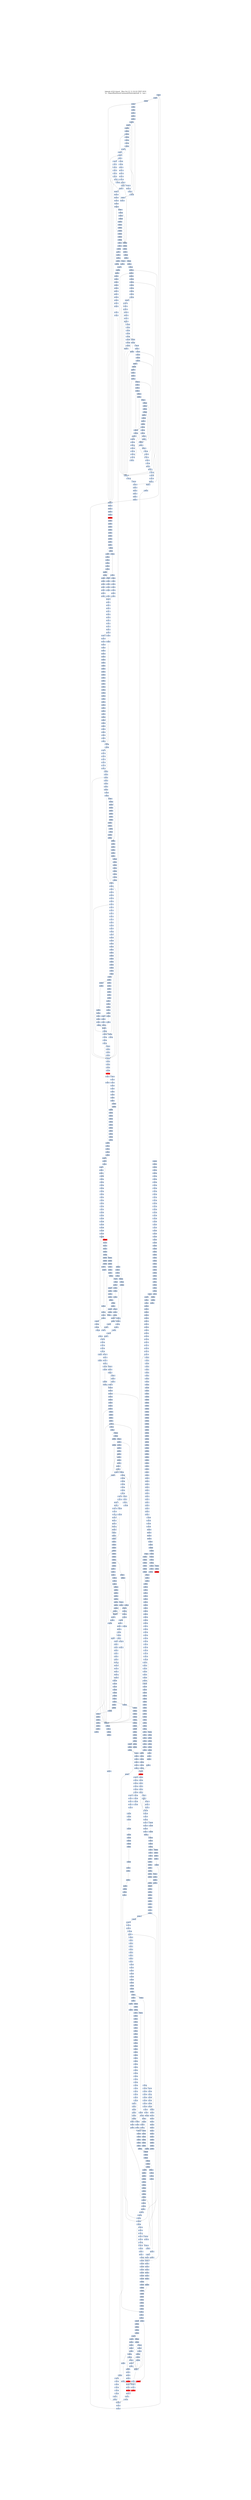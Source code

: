 digraph G {
node[shape=rectangle,style=filled,fillcolor=lightsteelblue,color=lightsteelblue]
bgcolor="transparent"
graph [label="Jakstab v0.8.4-devel   Mon Oct 21 11:32:22 CEST 2019\n-m ../Input/Real/linuxCommandsStatic/ginstall -b --cpa i", labelloc=t, fontsize=35, pad=30]
"0x080b4fec"[label="0x080b4fec\n"];
"0x080487e6"[label="0x080487e6\n"];
"0x0804afe7"[label="0x0804afe7\n"];
"0x0805efe7"[label="0x0805efe7\n"];
"0x080b57f0"[label="0x080b57f0\n"];
"0x080b4ff0"[label="0x080b4ff0\n"];
"0x080487e3"[label="0x080487e3\n"];
"0x080b57ed"[label="0x080b57ed\n"];
"0x0805efe3"[label="0x0805efe3\n"];
"0x080b4fe4"[label="0x080b4fe4\n"];
"0x0805efed"[label="0x0805efed\n"];
"0x080b57e3"[label="0x080b57e3\n"];
"0x080b57e1"[label="0x080b57e1\n"];
"0x080487f0"[label="0x080487f0\n"];
"0x0804afea"[label="0x0804afea\n"];
"0x080b57e7"[label="0x080b57e7\n"];
"0x0805efe9"[label="0x0805efe9\n"];
"0x080b4fe6"[label="0x080b4fe6\n"];
"0x0805efeb"[label="0x0805efeb\n"];
"0x0805eff5"[label="0x0805eff5\n"];
"0x080b4ffa"[label="0x080b4ffa\n"];
"0x0805eff7"[label="0x0805eff7\n"];
"0x080b4ffe"[label="0x080b4ffe\n"];
"0x0805eff3"[label="0x0805eff3\n"];
"0x080b57f4"[label="0x080b57f4\n"];
"0x080b4ff4"[label="0x080b4ff4\n"];
"0x0805effe"[label="0x0805effe\n"];
"0x080b57f3"[label="0x080b57f3\n"];
"0x0805f000"[label="0x0805f000\n"];
"0x080b4ff2"[label="0x080b4ff2\n"];
"0x080b57f2"[label="0x080b57f2\n"];
"0x08048800"[label="0x08048800\n"];
"0x080b57f1"[label="0x080b57f1\n"];
"0x0805eff9"[label="0x0805eff9\n"];
"0x0805f006"[label="0x0805f006\n"];
"0x0805f008"[label="0x0805f008\n"];
"0x080b5010"[label="0x080b5010\n"];
"0x0805f002"[label="0x0805f002\n"];
"0x080b500e"[label="0x080b500e\n"];
"0x0805f004"[label="0x0805f004\n"];
"0x08048803"[label="0x08048803\n",fillcolor="red"];
"0x0805f00e"[label="0x0805f00e\n"];
"0x0805f010"[label="0x0805f010\n"];
"0x080b5002"[label="0x080b5002\n"];
"0x080b5008"[label="0x080b5008\n"];
"0x0805f00a"[label="0x0805f00a\n"];
"0x0805f00c"[label="0x0805f00c\n"];
"0x080b5005"[label="0x080b5005\n"];
"0x0805f018"[label="0x0805f018\n"];
"0x0805f017"[label="0x0805f017\n"];
"0x080b5020"[label="0x080b5020\n"];
"0x0805f012"[label="0x0805f012\n"];
"0x0805f014"[label="0x0805f014\n"];
"0x0805f020"[label="0x0805f020\n"];
"0x080b5018"[label="0x080b5018\n"];
"0x0805f01a"[label="0x0805f01a\n"];
"0x0805f019"[label="0x0805f019\n"];
"0x080b5016"[label="0x080b5016\n"];
"0x0805f01b"[label="0x0805f01b\n"];
"0x0805f027"[label="0x0805f027\n"];
"0x0805f022"[label="0x0805f022\n"];
"0x080b502f"[label="0x080b502f\n"];
"0x0805f024"[label="0x0805f024\n"];
"0x080b502d"[label="0x080b502d\n"];
"0x080b5023"[label="0x080b5023\n"];
"0x0805f030"[label="0x0805f030\n"];
"0x0805f02a"[label="0x0805f02a\n"];
"0x080b5028"[label="0x080b5028\n"];
"0x080b5025"[label="0x080b5025\n"];
"0x080b503b"[label="0x080b503b\n"];
"0x0805f037"[label="0x0805f037\n"];
"0x0805f032"[label="0x0805f032\n"];
"0x080b5040"[label="0x080b5040\n"];
"0x080b503e"[label="0x080b503e\n"];
"0x080b5033"[label="0x080b5033\n"];
"0x0805f83f"[label="0x0805f83f\n"];
"0x080b5031"[label="0x080b5031\n"];
"0x0805f03f"[label="0x0805f03f\n"];
"0x0805f039"[label="0x0805f039\n"];
"0x080b5035"[label="0x080b5035\n"];
"0x0805f03b"[label="0x0805f03b\n"];
"0x0805f045"[label="0x0805f045\n"];
"0x0805f845"[label="0x0805f845\n"];
"0x0805f848"[label="0x0805f848\n"];
"0x080b504a"[label="0x080b504a\n"];
"0x0805f041"[label="0x0805f041\n"];
"0x080b504e"[label="0x080b504e\n"];
"0x0805f043"[label="0x0805f043\n"];
"0x0805f84e"[label="0x0805f84e\n"];
"0x080b5044"[label="0x080b5044\n"];
"0x0805f04d"[label="0x0805f04d\n"];
"0x080b5048"[label="0x080b5048\n"];
"0x0805f049"[label="0x0805f049\n"];
"0x0805f04b"[label="0x0805f04b\n"];
"0x0805f055"[label="0x0805f055\n"];
"0x0805f057"[label="0x0805f057\n"];
"0x080b5059"[label="0x080b5059\n"];
"0x080b5060"[label="0x080b5060\n"];
"0x0805f851"[label="0x0805f851\n"];
"0x0805f051"[label="0x0805f051\n"];
"0x0805f853"[label="0x0805f853\n"];
"0x080b505d"[label="0x080b505d\n"];
"0x0805f053"[label="0x0805f053\n"];
"0x080b5054"[label="0x080b5054\n"];
"0x0805f85f"[label="0x0805f85f\n"];
"0x0805f05f"[label="0x0805f05f\n"];
"0x080b5057"[label="0x080b5057\n"];
"0x0805f859"[label="0x0805f859\n"];
"0x0805f059"[label="0x0805f059\n"];
"0x0805f05b"[label="0x0805f05b\n"];
"0x080b506c"[label="0x080b506c\n"];
"0x0805f865"[label="0x0805f865\n"];
"0x080b506b"[label="0x080b506b\n"];
"0x0805f065"[label="0x0805f065\n"];
"0x0805f067"[label="0x0805f067\n"];
"0x080b5070"[label="0x080b5070\n"];
"0x0805f061"[label="0x0805f061\n"];
"0x0805f063"[label="0x0805f063\n"];
"0x0805f86d"[label="0x0805f86d\n"];
"0x0805f06f"[label="0x0805f06f\n"];
"0x0805f869"[label="0x0805f869\n"];
"0x0805f069"[label="0x0805f069\n"];
"0x080b5066"[label="0x080b5066\n"];
"0x0805f06b"[label="0x0805f06b\n"];
"0x080b507b"[label="0x080b507b\n"];
"0x0805f878"[label="0x0805f878\n"];
"0x0805f077"[label="0x0805f077\n"];
"0x080b5079"[label="0x080b5079\n"];
"0x0805f071"[label="0x0805f071\n"];
"0x0805f871"[label="0x0805f871\n"];
"0x0805f874"[label="0x0805f874\n"];
"0x080b507e"[label="0x080b507e\n"];
"0x0805f073"[label="0x0805f073\n"];
"0x0805f07d"[label="0x0805f07d\n"];
"0x080b5073"[label="0x080b5073\n"];
"0x0805f07f"[label="0x0805f07f\n"];
"0x0805f079"[label="0x0805f079\n"];
"0x0805f879"[label="0x0805f879\n"];
"0x080b5077"[label="0x080b5077\n"];
"0x080b5075"[label="0x080b5075\n"];
"0x0805f07b"[label="0x0805f07b\n"];
"0x0805f085"[label="0x0805f085\n"];
"0x080b508b"[label="0x080b508b\n"];
"0x0805f087"[label="0x0805f087\n"];
"0x0805f081"[label="0x0805f081\n"];
"0x0805f083"[label="0x0805f083\n"];
"0x0805f08e"[label="0x0805f08e\n"];
"0x080b5084"[label="0x080b5084\n"];
"0x080b5081"[label="0x080b5081\n"];
"0x0805f08a"[label="0x0805f08a\n"];
"0x080b5088"[label="0x080b5088\n"];
"0x0805f08c"[label="0x0805f08c\n"];
"0x080b5086"[label="0x080b5086\n"];
"0x080b509b"[label="0x080b509b\n"];
"0x0805f095"[label="0x0805f095\n"];
"0x0805f092"[label="0x0805f092\n"];
"0x0805f091"[label="0x0805f091\n"];
"0x0805f094"[label="0x0805f094\n"];
"0x080b509d"[label="0x080b509d\n"];
"0x0805f093"[label="0x0805f093\n"];
"0x0805f0a0"[label="0x0805f0a0\n"];
"0x080b5091"[label="0x080b5091\n"];
"0x080b5097"[label="0x080b5097\n"];
"0x080b5095"[label="0x080b5095\n"];
"0x0805f0a6"[label="0x0805f0a6\n"];
"0x080b50ac"[label="0x080b50ac\n"];
"0x080b50ab"[label="0x080b50ab\n"];
"0x0805f0a2"[label="0x0805f0a2\n"];
"0x080b50b0"[label="0x080b50b0\n"];
"0x080ae8b0"[label="0x080ae8b0\n"];
"0x0805f0a4"[label="0x0805f0a4\n"];
"0x0805f0ad"[label="0x0805f0ad\n"];
"0x0805f0b0"[label="0x0805f0b0\n"];
"0x080b50a1"[label="0x080b50a1\n"];
"0x0805f0aa"[label="0x0805f0aa\n"];
"0x0805f0a9"[label="0x0805f0a9\n"];
"0x0805f0ac"[label="0x0805f0ac\n"];
"0x080b50a5"[label="0x080b50a5\n"];
"0x0805f0ab"[label="0x0805f0ab\n"];
"0x080b50bc"[label="0x080b50bc\n"];
"0x0805f0b6"[label="0x0805f0b6\n"];
"0x080b50ba"[label="0x080b50ba\n"];
"0x080ae8b9"[label="0x080ae8b9\n"];
"0x0805f0b8"[label="0x0805f0b8\n"];
"0x080ae8bf"[label="0x080ae8bf\n"];
"0x0805f0b2"[label="0x0805f0b2\n"];
"0x080b50c0"[label="0x080b50c0\n"];
"0x0805f0b4"[label="0x0805f0b4\n"];
"0x0805f0be"[label="0x0805f0be\n"];
"0x080ae8b3"[label="0x080ae8b3\n"];
"0x0805f0bd"[label="0x0805f0bd\n"];
"0x080ae8b4"[label="0x080ae8b4\n"];
"0x080b50b3"[label="0x080b50b3\n"];
"0x080ae8b1"[label="0x080ae8b1\n"];
"0x0805f0c0"[label="0x0805f0c0\n"];
"0x080ae8b2"[label="0x080ae8b2\n"];
"0x0805f0bf"[label="0x0805f0bf\n"];
"0x0805f0ba"[label="0x0805f0ba\n"];
"0x080b50b8"[label="0x080b50b8\n"];
"0x080b50b5"[label="0x080b50b5\n"];
"0x080b50cb"[label="0x080b50cb\n"];
"0x080ae8cc"[label="0x080ae8cc\n"];
"0x0805f0c8"[label="0x0805f0c8\n"];
"0x080b50c9"[label="0x080b50c9\n"];
"0x080ae8cf"[label="0x080ae8cf\n"];
"0x0805f0c1"[label="0x0805f0c1\n"];
"0x080b50cf"[label="0x080b50cf\n"];
"0x080b50cd"[label="0x080b50cd\n"];
"0x080b50c4"[label="0x080b50c4\n"];
"0x0805f0ce"[label="0x0805f0ce\n"];
"0x0805f0d0"[label="0x0805f0d0\n"];
"0x080ae8c2"[label="0x080ae8c2\n"];
"0x0805f0ca"[label="0x0805f0ca\n"];
"0x080b50c7"[label="0x080b50c7\n"];
"0x080ae8c8"[label="0x080ae8c8\n"];
"0x0805f0cc"[label="0x0805f0cc\n"];
"0x080ae8db"[label="0x080ae8db\n"];
"0x080ae8d9"[label="0x080ae8d9\n"];
"0x0805f0d7"[label="0x0805f0d7\n"];
"0x0805f0d2"[label="0x0805f0d2\n"];
"0x080b50e0"[label="0x080b50e0\n"];
"0x080ae8e0"[label="0x080ae8e0\n"];
"0x080ae8dd"[label="0x080ae8dd\n"];
"0x080ae8d3"[label="0x080ae8d3\n"];
"0x080b50d3"[label="0x080b50d3\n"];
"0x0805f0e0"[label="0x0805f0e0\n"];
"0x080ae8d1"[label="0x080ae8d1\n"];
"0x080b50d1"[label="0x080b50d1\n"];
"0x080b50d7"[label="0x080b50d7\n"];
"0x080b50d5"[label="0x080b50d5\n"];
"0x080b50eb"[label="0x080b50eb\n"];
"0x080ae8ec"[label="0x080ae8ec\n"];
"0x080ae8ea"[label="0x080ae8ea\n"];
"0x0805f0e2"[label="0x0805f0e2\n"];
"0x0805f0e4"[label="0x0805f0e4\n"];
"0x080b50ee"[label="0x080b50ee\n"];
"0x080ae8ee"[label="0x080ae8ee\n"];
"0x080b50e4"[label="0x080b50e4\n"];
"0x080b50e2"[label="0x080b50e2\n"];
"0x080ae8e2"[label="0x080ae8e2\n"];
"0x080b50e8"[label="0x080b50e8\n"];
"0x080ae8e7"[label="0x080ae8e7\n"];
"0x080b50e6"[label="0x080b50e6\n"];
"0x080b50fc"[label="0x080b50fc\n"];
"0x080ae8fc"[label="0x080ae8fc\n"];
"0x080b50fa"[label="0x080b50fa\n"];
"0x080d9100"[label="0x080d9100\n"];
"0x080ae8fa"[label="0x080ae8fa\n"];
"0x080b5100"[label="0x080b5100\n"];
"0x080ae8ff"[label="0x080ae8ff\n"];
"0x080b50f4"[label="0x080b50f4\n"];
"0x080ae8f4"[label="0x080ae8f4\n"];
"0x080ae8f1"[label="0x080ae8f1\n"];
"0x080b50f1"[label="0x080b50f1\n"];
"0x080b50f8"[label="0x080b50f8\n"];
"0x080ae8f8"[label="0x080ae8f8\n"];
"0x080b50f6"[label="0x080b50f6\n"];
"0x080ae8f6"[label="0x080ae8f6\n"];
"0x080b510b"[label="0x080b510b\n"];
"0x080ae909"[label="0x080ae909\n"];
"0x080d910f"[label="0x080d910f\n"];
"0x080b5109"[label="0x080b5109\n"];
"0x080b7910"[label="0x080b7910\n"];
"0x080ae910"[label="0x080ae910\n"];
"0x080d9109"[label="0x080d9109\n"];
"0x080b510f"[label="0x080b510f\n"];
"0x0805f904"[label="0x0805f904\n"];
"0x080ae903"[label="0x080ae903\n"];
"0x0805f90d"[label="0x0805f90d\n"];
"0x080b5103"[label="0x080b5103\n"];
"0x080ae901"[label="0x080ae901\n"];
"0x08052110"[label="0x08052110\n"];
"0x080d9102"[label="0x080d9102\n"];
"0x0805f90a"[label="0x0805f90a\n"];
"0x080d9101"[label="0x080d9101\n"];
"0x080d9104"[label="0x080d9104\n"];
"0x080b5106"[label="0x080b5106\n"];
"0x0805f90c"[label="0x0805f90c\n"];
"0x080d9103"[label="0x080d9103\n"];
"0x080ae91b"[label="0x080ae91b\n"];
"0x080d911e"[label="0x080d911e\n"];
"0x080ae91c"[label="0x080ae91c\n"];
"0x0805f918"[label="0x0805f918\n"];
"0x080d9120"[label="0x080d9120\n"];
"0x080ae91a"[label="0x080ae91a\n"];
"0x08052117"[label="0x08052117\n"];
"0x080b5119"[label="0x080b5119\n"];
"0x080d911a"[label="0x080d911a\n"];
"0x080b511f"[label="0x080b511f\n"];
"0x080ae920"[label="0x080ae920\n"];
"0x080d911c"[label="0x080d911c\n"];
"0x08052114"[label="0x08052114\n"];
"0x080ae91d"[label="0x080ae91d\n"];
"0x080ae91e"[label="0x080ae91e\n"];
"0x0805f913"[label="0x0805f913\n"];
"0x08052113"[label="0x08052113\n"];
"0x080d9116"[label="0x080d9116\n"];
"0x080b5113"[label="0x080b5113\n"];
"0x0805f920"[label="0x0805f920\n"];
"0x0805f91f"[label="0x0805f91f\n"];
"0x080d9112"[label="0x080d9112\n"];
"0x080b5117"[label="0x080b5117\n"];
"0x080ae918"[label="0x080ae918\n"];
"0x0805f919"[label="0x0805f919\n"];
"0x080ae915"[label="0x080ae915\n"];
"0x080ae92b"[label="0x080ae92b\n"];
"0x080d912d"[label="0x080d912d\n"];
"0x080d912f"[label="0x080d912f\n"];
"0x080b5130"[label="0x080b5130\n"];
"0x080d9129"[label="0x080d9129\n"];
"0x080ae930"[label="0x080ae930\n"];
"0x080d912b"[label="0x080d912b\n"];
"0x080ae92e"[label="0x080ae92e\n"];
"0x080b5124"[label="0x080b5124\n"];
"0x080ae923"[label="0x080ae923\n"];
"0x080b5123"[label="0x080b5123\n"];
"0x080b5122"[label="0x080b5122\n"];
"0x080d9127"[label="0x080d9127\n"];
"0x080b5126"[label="0x080b5126\n",fillcolor="red"];
"0x080ae925"[label="0x080ae925\n"];
"0x080b5125"[label="0x080b5125\n"];
"0x080d9123"[label="0x080d9123\n"];
"0x080ae926"[label="0x080ae926\n"];
"0x080ae93b"[label="0x080ae93b\n"];
"0x080d913e"[label="0x080d913e\n"];
"0x080b513b"[label="0x080b513b\n"];
"0x080ae939"[label="0x080ae939\n"];
"0x080ae93a"[label="0x080ae93a\n"];
"0x080b513f"[label="0x080b513f\n"];
"0x080ae940"[label="0x080ae940\n"];
"0x080d9139"[label="0x080d9139\n"];
"0x080b513d"[label="0x080b513d\n"];
"0x080b5134"[label="0x080b5134\n"];
"0x080d9137"[label="0x080d9137\n"];
"0x080ae932"[label="0x080ae932\n"];
"0x080ae937"[label="0x080ae937\n"];
"0x080b5138"[label="0x080b5138\n"];
"0x080d9131"[label="0x080d9131\n"];
"0x080ae938"[label="0x080ae938\n"];
"0x080ae935"[label="0x080ae935\n"];
"0x080b5136"[label="0x080b5136\n"];
"0x312d302e"[label="0x312d302e\n"];
"0x080b514b"[label="0x080b514b\n"];
"0x080d914d"[label="0x080d914d\n"];
"0x080ae949"[label="0x080ae949\n"];
"0x080d9150"[label="0x080d9150\n"];
"0x080d914a"[label="0x080d914a\n"];
"0x080b514f"[label="0x080b514f\n"];
"0x080b5144"[label="0x080b5144\n"];
"0x080d9146"[label="0x080d9146\n"];
"0x080ae944"[label="0x080ae944\n"];
"0x080b5142"[label="0x080b5142\n"];
"0x080ae942"[label="0x080ae942\n"];
"0x080b5147"[label="0x080b5147\n"];
"0x080d9141"[label="0x080d9141\n"];
"0x080d9144"[label="0x080d9144\n"];
"0x080ae946"[label="0x080ae946\n"];
"0x080d915e"[label="0x080d915e\n"];
"0x080b515b"[label="0x080b515b\n"];
"0x080d915a"[label="0x080d915a\n"];
"0x080b515f"[label="0x080b515f\n"];
"0x080d915c"[label="0x080d915c\n"];
"0x080d9156"[label="0x080d9156\n"];
"0x080d9158"[label="0x080d9158\n"];
"0x080d9152"[label="0x080d9152\n"];
"0x080b5156"[label="0x080b5156\n"];
"0x080d916e"[label="0x080d916e\n"];
"0x080d916d"[label="0x080d916d\n"];
"0x080d9170"[label="0x080d9170\n"];
"0x080d916f"[label="0x080d916f\n"];
"0x080b5170"[label="0x080b5170\n"];
"0x080d9169"[label="0x080d9169\n"];
"0x080d916c"[label="0x080d916c\n"];
"0x080d916b"[label="0x080d916b\n"];
"0x080b5163"[label="0x080b5163\n"];
"0x080d9167"[label="0x080d9167\n"];
"0x080d9162"[label="0x080d9162\n"];
"0x080d9164"[label="0x080d9164\n"];
"0x080b517c"[label="0x080b517c\n"];
"0x080b517a"[label="0x080b517a\n"];
"0x080d917f"[label="0x080d917f\n"];
"0x080d917a"[label="0x080d917a\n"];
"0x080b517e"[label="0x080b517e\n"];
"0x080b5174"[label="0x080b5174\n"];
"0x080b5172"[label="0x080b5172\n"];
"0x080d9172"[label="0x080d9172\n"];
"0x080b5176"[label="0x080b5176\n"];
"0x080b518c"[label="0x080b518c\n"];
"0x080d9190"[label="0x080d9190\n"];
"0x080b5189"[label="0x080b5189\n"];
"0x080d918a"[label="0x080d918a\n"];
"0x080d918c"[label="0x080d918c\n"];
"0x080d9185"[label="0x080d9185\n"];
"0x080d9188"[label="0x080d9188\n"];
"0x080b5182"[label="0x080b5182\n"];
"0x080b5186"[label="0x080b5186\n"];
"0x080b519b"[label="0x080b519b\n"];
"0x080d91a0"[label="0x080d91a0\n"];
"0x080d919a"[label="0x080d919a\n"];
"0x080b519f"[label="0x080b519f\n"];
"0x080d919c"[label="0x080d919c\n"];
"0x080b5194"[label="0x080b5194\n"];
"0x080b5192"[label="0x080b5192\n"];
"0x080d9197"[label="0x080d9197\n"];
"0x080d9194"[label="0x080d9194\n"];
"0x080b5196"[label="0x080b5196\n"];
"0x080b51ab"[label="0x080b51ab\n"];
"0x080d91b0"[label="0x080d91b0\n"];
"0x080b51a9"[label="0x080b51a9\n"];
"0x080d91a9"[label="0x080d91a9\n"];
"0x080b51ad"[label="0x080b51ad\n"];
"0x080d91a6"[label="0x080d91a6\n"];
"0x080b51a3"[label="0x080b51a3\n"];
"0x080b51a7"[label="0x080b51a7\n"];
"0x080b51bc"[label="0x080b51bc\n"];
"0x080d91bd"[label="0x080d91bd\n"];
"0x080b51ba"[label="0x080b51ba\n"];
"0x080b51c0"[label="0x080b51c0\n"];
"0x080d91b9"[label="0x080d91b9\n"];
"0x080d91bc"[label="0x080d91bc\n"];
"0x080b51be"[label="0x080b51be\n"];
"0x080b51b4"[label="0x080b51b4\n"];
"0x080b51b1"[label="0x080b51b1\n"];
"0x080d91b7"[label="0x080d91b7\n"];
"0x080b51b8"[label="0x080b51b8\n"];
"0x080b51b6"[label="0x080b51b6\n"];
"0x080d91b3"[label="0x080d91b3\n"];
"0x080b51cc"[label="0x080b51cc\n"];
"0x080d91cd"[label="0x080d91cd\n"];
"0x080b51ca"[label="0x080b51ca\n"];
"0x080b51d0"[label="0x080b51d0\n"];
"0x080d91c9"[label="0x080d91c9\n"];
"0x080b51ce"[label="0x080b51ce\n"];
"0x080b51c2"[label="0x080b51c2\n"];
"0x0805f9cf"[label="0x0805f9cf\n"];
"0x080d91c7"[label="0x080d91c7\n"];
"0x080b51c8"[label="0x080b51c8\n"];
"0x080d91c1"[label="0x080d91c1\n"];
"0x080d91c3"[label="0x080d91c3\n"];
"0x0805f9cb"[label="0x0805f9cb\n"];
"0x080b51dc"[label="0x080b51dc\n"];
"0x080d91dd"[label="0x080d91dd\n"];
"0x080b51d9"[label="0x080b51d9\n"];
"0x0805f9d7"[label="0x0805f9d7\n"];
"0x080d91df"[label="0x080d91df\n"];
"0x080b51e0"[label="0x080b51e0\n"];
"0x080b51de"[label="0x080b51de\n"];
"0x0805f9d3"[label="0x0805f9d3\n"];
"0x080d91db"[label="0x080d91db\n"];
"0x0805f9de"[label="0x0805f9de\n"];
"0x080b51d3"[label="0x080b51d3\n"];
"0x080d91d8"[label="0x080d91d8\n"];
"0x0805f9df"[label="0x0805f9df\n"];
"0x080d91d2"[label="0x080d91d2\n"];
"0x0805f9da"[label="0x0805f9da\n"];
"0x080d91d1"[label="0x080d91d1\n"];
"0x080b51d6"[label="0x080b51d6\n"];
"0x080d91d3"[label="0x080d91d3\n"];
"0x080b51ea"[label="0x080b51ea\n"];
"0x0805f9e7"[label="0x0805f9e7\n"];
"0x080d91ef"[label="0x080d91ef\n"];
"0x080661e6"[label="0x080661e6\n"];
"0x080661e3"[label="0x080661e3\n"];
"0x080d91ea"[label="0x080d91ea\n"];
"0x080b51f0"[label="0x080b51f0\n"];
"0x0805f9e4"[label="0x0805f9e4\n"];
"0x080b51ee"[label="0x080b51ee\n"];
"0x080d91e5"[label="0x080d91e5\n"];
"0x080b51e3"[label="0x080b51e3\n"];
"0x0805f9ef"[label="0x0805f9ef\n"];
"0x0805f9ea"[label="0x0805f9ea\n"];
"0x080d91e1"[label="0x080d91e1\n"];
"0x080b51e5"[label="0x080b51e5\n"];
"0x080b51fb"[label="0x080b51fb\n"];
"0x0805f9f5"[label="0x0805f9f5\n"];
"0x080d9200"[label="0x080d9200\n"];
"0x080b51ff"[label="0x080b51ff\n"];
"0x0805f9f1"[label="0x0805f9f1\n"];
"0x0805f9fe"[label="0x0805f9fe\n"];
"0x080b51f4"[label="0x080b51f4\n"];
"0x080b51f2"[label="0x080b51f2\n"];
"0x080d91f7"[label="0x080d91f7\n"];
"0x080b51f8"[label="0x080b51f8\n"];
"0x080d91f1"[label="0x080d91f1\n"];
"0x0805f9fb"[label="0x0805f9fb\n"];
"0x0805fa06"[label="0x0805fa06\n"];
"0x080d920d"[label="0x080d920d\n"];
"0x080d9210"[label="0x080d9210\n"];
"0x080b5209"[label="0x080b5209\n"];
"0x080b5210"[label="0x080b5210\n"];
"0x0805fa01"[label="0x0805fa01\n"];
"0x080b5a0e"[label="0x080b5a0e\n"];
"0x0805fa03"[label="0x0805fa03\n"];
"0x080d920b"[label="0x080d920b\n"];
"0x080b5204"[label="0x080b5204\n"];
"0x0805fa0d"[label="0x0805fa0d\n"];
"0x080d9208"[label="0x080d9208\n"];
"0x0805f210"[label="0x0805f210\n"];
"0x080d9202"[label="0x080d9202\n"];
"0x080b5208"[label="0x080b5208\n"];
"0x0805fa09"[label="0x0805fa09\n"];
"0x080d9204"[label="0x080d9204\n"];
"0x080d921e"[label="0x080d921e\n"];
"0x0805fa16"[label="0x0805fa16\n"];
"0x080b521b"[label="0x080b521b\n"];
"0x080d9220"[label="0x080d9220\n"];
"0x0805fa18"[label="0x0805fa18\n"];
"0x080b5219"[label="0x080b5219\n"];
"0x080d921a"[label="0x080d921a\n"];
"0x0805f212"[label="0x0805f212\n"];
"0x080b521f"[label="0x080b521f\n"];
"0x0805f211"[label="0x0805f211\n"];
"0x080d921c"[label="0x080d921c\n"];
"0x0805f214"[label="0x0805f214\n"];
"0x080b521d"[label="0x080b521d\n"];
"0x0805fa13"[label="0x0805fa13\n"];
"0x0805f213"[label="0x0805f213\n"];
"0x080b5213"[label="0x080b5213\n"];
"0x0805fa1d"[label="0x0805fa1d\n"];
"0x080d9215"[label="0x080d9215\n"];
"0x080b5a12"[label="0x080b5a12\n"];
"0x080d9217"[label="0x080d9217\n"];
"0x0805f21f"[label="0x0805f21f\n"];
"0x080b5a18"[label="0x080b5a18\n"];
"0x0805f219"[label="0x0805f219\n"];
"0x080b5216"[label="0x080b5216\n"];
"0x080d9213"[label="0x080d9213\n"];
"0x0805f225"[label="0x0805f225\n"];
"0x080d922f"[label="0x080d922f\n"];
"0x0805f227"[label="0x0805f227\n"];
"0x080cf230"[label="0x080cf230\n"];
"0x0805fa27"[label="0x0805fa27\n"];
"0x080b522f"[label="0x080b522f\n"];
"0x080d922b"[label="0x080d922b\n"];
"0x0805fa23"[label="0x0805fa23\n"];
"0x080b522d"[label="0x080b522d\n"];
"0x080b5223"[label="0x080b5223\n"];
"0x0805fa2d"[label="0x0805fa2d\n"];
"0x080d9228"[label="0x080d9228\n"];
"0x0805f230"[label="0x0805f230\n"];
"0x080b5221"[label="0x080b5221\n"];
"0x080b5228"[label="0x080b5228\n"];
"0x0805f22a"[label="0x0805f22a\n"];
"0x0805fa2a"[label="0x0805fa2a\n"];
"0x080d9224"[label="0x080d9224\n"];
"0x0805f236"[label="0x0805f236\n"];
"0x080d923e"[label="0x080d923e\n"];
"0x080b523a"[label="0x080b523a\n"];
"0x0805f238"[label="0x0805f238\n"];
"0x080cf23f"[label="0x080cf23f\n"];
"0x0805fa32"[label="0x0805fa32\n"];
"0x080cf23a"[label="0x080cf23a\n"];
"0x080b523e"[label="0x080b523e\n"];
"0x080d923c"[label="0x080d923c\n"];
"0x0809ba40"[label="0x0809ba40\n"];
"0x080b523d"[label="0x080b523d\n"];
"0x080b5234"[label="0x080b5234\n"];
"0x080cf236"[label="0x080cf236\n"];
"0x0805f23f"[label="0x0805f23f\n"];
"0x080d9237"[label="0x080d9237\n"];
"0x080b5231"[label="0x080b5231\n"];
"0x080cf231"[label="0x080cf231\n"];
"0x0805f23a"[label="0x0805f23a\n"];
"0x080d9231"[label="0x080d9231\n"];
"0x080b5236"[label="0x080b5236\n"];
"0x0805f246"[label="0x0805f246\n"];
"0x080b524b"[label="0x080b524b\n"];
"0x080cf24f"[label="0x080cf24f\n"];
"0x080d9250"[label="0x080d9250\n"];
"0x080cf249"[label="0x080cf249\n"];
"0x080b6250"[label="0x080b6250\n"];
"0x0805f241"[label="0x0805f241\n"];
"0x080d9249"[label="0x080d9249\n"];
"0x0805f244"[label="0x0805f244\n"];
"0x080b524e"[label="0x080b524e\n"];
"0x080d9246"[label="0x080d9246\n"];
"0x080cf245"[label="0x080cf245\n"];
"0x080b5242"[label="0x080b5242\n"];
"0x080cf247"[label="0x080cf247\n"];
"0x0805f24f"[label="0x0805f24f\n"];
"0x080b5247"[label="0x080b5247\n"];
"0x080d9241"[label="0x080d9241\n"];
"0x0805f249"[label="0x0805f249\n"];
"0x0809ba45"[label="0x0809ba45\n"];
"0x0805f24c"[label="0x0805f24c\n"];
"0x080d9244"[label="0x080d9244\n"];
"0x0805f255"[label="0x0805f255\n"];
"0x080cf25e"[label="0x080cf25e\n"];
"0x0805f258"[label="0x0805f258\n"];
"0x080d9260"[label="0x080d9260\n"];
"0x080b5259"[label="0x080b5259\n"];
"0x080b6260"[label="0x080b6260\n"];
"0x080cf259"[label="0x080cf259\n"];
"0x0805f252"[label="0x0805f252\n"];
"0x080b525f"[label="0x080b525f\n"];
"0x080b625d"[label="0x080b625d\n"];
"0x080d925b"[label="0x080d925b\n"];
"0x080b525d"[label="0x080b525d\n"];
"0x080d9256"[label="0x080d9256\n"];
"0x080b5253"[label="0x080b5253\n"];
"0x080b6252"[label="0x080b6252\n"];
"0x080d9258"[label="0x080d9258\n"];
"0x0805f25f"[label="0x0805f25f\n"];
"0x080b6251"[label="0x080b6251\n"];
"0x080cf258"[label="0x080cf258\n"];
"0x080b5251"[label="0x080b5251\n"];
"0x0805f25a"[label="0x0805f25a\n"];
"0x080cf251"[label="0x080cf251\n"];
"0x080b6257"[label="0x080b6257\n"];
"0x0805f25c"[label="0x0805f25c\n"];
"0x080cf253"[label="0x080cf253\n"];
"0x080cf254"[label="0x080cf254\n"];
"0x080d9253"[label="0x080d9253\n"];
"0x0805f266"[label="0x0805f266\n"];
"0x080b626c"[label="0x080b626c\n"];
"0x080d9270"[label="0x080d9270\n"];
"0x080b626a"[label="0x080b626a\n"];
"0x080b5269"[label="0x080b5269\n"];
"0x0805f262"[label="0x0805f262\n"];
"0x080b5270"[label="0x080b5270\n"];
"0x080b6270"[label="0x080b6270\n"];
"0x080b626f"[label="0x080b626f\n"];
"0x0805f264"[label="0x0805f264\n"];
"0x080d9268"[label="0x080d9268\n"];
"0x080b5262"[label="0x080b5262\n"];
"0x0805f26f"[label="0x0805f26f\n"];
"0x080b5268"[label="0x080b5268\n"];
"0x080b6268"[label="0x080b6268\n"];
"0x0805f269"[label="0x0805f269\n"];
"0x080b6266"[label="0x080b6266\n"];
"0x080d9263"[label="0x080d9263\n"];
"0x080d927e"[label="0x080d927e\n"];
"0x080b527b"[label="0x080b527b\n"];
"0x0805f278"[label="0x0805f278\n"];
"0x080b5280"[label="0x080b5280\n"];
"0x0805f271"[label="0x0805f271\n"];
"0x080b527e"[label="0x080b527e\n"];
"0x080d9276"[label="0x080d9276\n"];
"0x0805f27d"[label="0x0805f27d\n"];
"0x080b6271"[label="0x080b6271\n"];
"0x0805f27f"[label="0x0805f27f\n"];
"0x0805f27a"[label="0x0805f27a\n"];
"0x080b5278"[label="0x080b5278\n"];
"0x080b6278"[label="0x080b6278\n"];
"0x080d9274"[label="0x080d9274\n"];
"0x080b5275"[label="0x080b5275\n"];
"0x080d928e"[label="0x080d928e\n"];
"0x0805f288"[label="0x0805f288\n"];
"0x080b528a"[label="0x080b528a\n"];
"0x0805f282"[label="0x0805f282\n"];
"0x080d9289"[label="0x080d9289\n"];
"0x080b528f"[label="0x080b528f\n"];
"0x080b528d"[label="0x080b528d\n"];
"0x080d928b"[label="0x080d928b\n"];
"0x080b5284"[label="0x080b5284\n"];
"0x0805f28e"[label="0x0805f28e\n"];
"0x080b5288"[label="0x080b5288\n"];
"0x0805f28c"[label="0x0805f28c\n"];
"0x080d9283"[label="0x080d9283\n"];
"0x080b529b"[label="0x080b529b\n"];
"0x0805f295"[label="0x0805f295\n"];
"0x080d92a0"[label="0x080d92a0\n"];
"0x0805f297"[label="0x0805f297\n"];
"0x080d929a"[label="0x080d929a\n"];
"0x080d9299"[label="0x080d9299\n"];
"0x0805f293"[label="0x0805f293\n"];
"0x080d929b"[label="0x080d929b\n"];
"0x080d9296"[label="0x080d9296\n"];
"0x080d9295"[label="0x080d9295\n"];
"0x0805f29d"[label="0x0805f29d\n"];
"0x0805f2a0"[label="0x0805f2a0\n"];
"0x080d9298"[label="0x080d9298\n"];
"0x080b5291"[label="0x080b5291\n"];
"0x0805f29a"[label="0x0805f29a\n"];
"0x080b5297"[label="0x080b5297\n"];
"0x080d9291"[label="0x080d9291\n"];
"0x080b5295"[label="0x080b5295\n"];
"0x080d9293"[label="0x080d9293\n"];
"0x0805f2a6"[label="0x0805f2a6\n"];
"0x080d92b0"[label="0x080d92b0\n"];
"0x080d92aa"[label="0x080d92aa\n"];
"0x080b52af"[label="0x080b52af\n"];
"0x080d92ac"[label="0x080d92ac\n"];
"0x080b52ad"[label="0x080b52ad\n"];
"0x0805f2a3"[label="0x0805f2a3\n"];
"0x080d92a7"[label="0x080d92a7\n"];
"0x080b52a1"[label="0x080b52a1\n"];
"0x080b52a8"[label="0x080b52a8\n"];
"0x080d92a4"[label="0x080d92a4\n"];
"0x0805f2ac"[label="0x0805f2ac\n"];
"0x080b52a5"[label="0x080b52a5\n"];
"0x080b52bc"[label="0x080b52bc\n"];
"0x080b52bb"[label="0x080b52bb\n"];
"0x080d92c0"[label="0x080d92c0\n"];
"0x0805f2b7"[label="0x0805f2b7\n"];
"0x080b52b9"[label="0x080b52b9\n"];
"0x0805f2b2"[label="0x0805f2b2\n"];
"0x080b52c0"[label="0x080b52c0\n"];
"0x0805f2b4"[label="0x0805f2b4\n"];
"0x080d92bb"[label="0x080d92bb\n"];
"0x080b52b3"[label="0x080b52b3\n"];
"0x080d92b8"[label="0x080d92b8\n"];
"0x080b52b1"[label="0x080b52b1\n"];
"0x0805f2bf"[label="0x0805f2bf\n"];
"0x080b52b7"[label="0x080b52b7\n"];
"0x0805f2b9"[label="0x0805f2b9\n"];
"0x0805f2bc"[label="0x0805f2bc\n"];
"0x080b52b5"[label="0x080b52b5\n"];
"0x080b52cc"[label="0x080b52cc\n"];
"0x0805f2c5"[label="0x0805f2c5\n"];
"0x080d92cd"[label="0x080d92cd\n"];
"0x080b52ca"[label="0x080b52ca\n"];
"0x080b52d0"[label="0x080b52d0\n"];
"0x080b52ce"[label="0x080b52ce\n"];
"0x080b52c3"[label="0x080b52c3\n"];
"0x080d92c8"[label="0x080d92c8\n"];
"0x0805f2cf"[label="0x0805f2cf\n"];
"0x080b52c8"[label="0x080b52c8\n"];
"0x0805f2c9"[label="0x0805f2c9\n"];
"0x0805f2d6"[label="0x0805f2d6\n"];
"0x080b52dc"[label="0x080b52dc\n"];
"0x0805f2d8"[label="0x0805f2d8\n"];
"0x0805f2d4"[label="0x0805f2d4\n"];
"0x080b52de"[label="0x080b52de\n"];
"0x080b52d4"[label="0x080b52d4\n"];
"0x080b52d2"[label="0x080b52d2\n"];
"0x0805f2da"[label="0x0805f2da\n"];
"0x080b52d8"[label="0x080b52d8\n"];
"0x0805f2dc"[label="0x0805f2dc\n"];
"0x080b52eb"[label="0x080b52eb\n"];
"0x0805f2e5"[label="0x0805f2e5\n"];
"0x0805f2e7"[label="0x0805f2e7\n"];
"0x0805f2e2"[label="0x0805f2e2\n"];
"0x080b52e2"[label="0x080b52e2\n"];
"0x0805f2ef"[label="0x0805f2ef\n"];
"0x080b52e6"[label="0x080b52e6\n"];
"0x0805f2ec"[label="0x0805f2ec\n"];
"0x0805f2f5"[label="0x0805f2f5\n"];
"0x080b52fa"[label="0x080b52fa\n"];
"0x0805f2f7"[label="0x0805f2f7\n"];
"0x0805f2f2"[label="0x0805f2f2\n"];
"0x080b52ff"[label="0x080b52ff\n"];
"0x0805f2ff"[label="0x0805f2ff\n"];
"0x0805f2f9"[label="0x0805f2f9\n"];
"0x080b52f5"[label="0x080b52f5\n"];
"0x080b530b"[label="0x080b530b\n"];
"0x0805f308"[label="0x0805f308\n"];
"0x080b5309"[label="0x080b5309\n"];
"0x080b530e"[label="0x080b530e\n"];
"0x0805f303"[label="0x0805f303\n"];
"0x080b5303"[label="0x080b5303\n"];
"0x080b5301"[label="0x080b5301\n"];
"0x0805f30c"[label="0x0805f30c\n"];
"0x080b5305"[label="0x080b5305\n"];
"0x080b531c"[label="0x080b531c\n"];
"0x080b531e"[label="0x080b531e\n"];
"0x0805f314"[label="0x0805f314\n"];
"0x080b5312"[label="0x080b5312\n"];
"0x0805f31c"[label="0x0805f31c\n"];
"0x080b5316"[label="0x080b5316\n"];
"0x0805f321"[label="0x0805f321\n"];
"0x080b532f"[label="0x080b532f\n"];
"0x080b532d"[label="0x080b532d\n"];
"0x080b5324"[label="0x080b5324\n"];
"0x080b5327"[label="0x080b5327\n"];
"0x0805f329"[label="0x0805f329\n"];
"0x080b533c"[label="0x080b533c\n"];
"0x080b533a"[label="0x080b533a\n"];
"0x080b533f"[label="0x080b533f\n"];
"0x0805f334"[label="0x0805f334\n"];
"0x080b5338"[label="0x080b5338\n"];
"0x0805f33b"[label="0x0805f33b\n"];
"0x0805f346"[label="0x0805f346\n"];
"0x080b534c"[label="0x080b534c\n"];
"0x080b5350"[label="0x080b5350\n"];
"0x080b5343"[label="0x080b5343\n"];
"0x0805f350"[label="0x0805f350\n"];
"0x080b5348"[label="0x080b5348\n"];
"0x0805f349"[label="0x0805f349\n"];
"0x080b5346"[label="0x080b5346\n"];
"0x0805f34b"[label="0x0805f34b\n"];
"0x0805f355"[label="0x0805f355\n"];
"0x080b5359"[label="0x080b5359\n"];
"0x0805f357"[label="0x0805f357\n"];
"0x080b5360"[label="0x080b5360\n"];
"0x080b5354"[label="0x080b5354\n"];
"0x0805f35f"[label="0x0805f35f\n"];
"0x0805f359"[label="0x0805f359\n"];
"0x0805f35c"[label="0x0805f35c\n"];
"0x080b5356"[label="0x080b5356\n"];
"0x0805f368"[label="0x0805f368\n"];
"0x080b5369"[label="0x080b5369\n"];
"0x080b5370"[label="0x080b5370\n"];
"0x0805f361"[label="0x0805f361\n"];
"0x0805f364"[label="0x0805f364\n"];
"0x080b536e"[label="0x080b536e\n"];
"0x080b5362"[label="0x080b5362\n"];
"0x0805f36f"[label="0x0805f36f\n"];
"0x080b5367"[label="0x080b5367\n"];
"0x0805f36c"[label="0x0805f36c\n"];
"0x080b5365"[label="0x080b5365\n"];
"0x0805f375"[label="0x0805f375\n"];
"0x0805f378"[label="0x0805f378\n"];
"0x080b5380"[label="0x080b5380\n"];
"0x0805f37e"[label="0x0805f37e\n"];
"0x080b5374"[label="0x080b5374\n"];
"0x080b5372"[label="0x080b5372\n"];
"0x080b5378"[label="0x080b5378\n"];
"0x080b5376"[label="0x080b5376\n"];
"0x0805f37b"[label="0x0805f37b\n"];
"0x0805f386"[label="0x0805f386\n"];
"0x080b538b"[label="0x080b538b\n"];
"0x0805fb85"[label="0x0805fb85\n"];
"0x0805fb82"[label="0x0805fb82\n"];
"0x0805f381"[label="0x0805f381\n"];
"0x0805f384"[label="0x0805f384\n"];
"0x080b538e"[label="0x080b538e\n"];
"0x080b5384"[label="0x080b5384\n"];
"0x080b5382"[label="0x080b5382\n"];
"0x080b5388"[label="0x080b5388\n"];
"0x0805f389"[label="0x0805f389\n"];
"0x0805f38c"[label="0x0805f38c\n"];
"0x080b5386"[label="0x080b5386\n"];
"0x0805f396"[label="0x0805f396\n"];
"0x080b539b"[label="0x080b539b\n"];
"0x080b53a0"[label="0x080b53a0\n"];
"0x0805f391"[label="0x0805f391\n"];
"0x0805f394"[label="0x0805f394\n"];
"0x080b539d"[label="0x080b539d\n"];
"0x080b5394"[label="0x080b5394\n"];
"0x0805f3a0"[label="0x0805f3a0\n"];
"0x080b5391"[label="0x080b5391\n"];
"0x080b5398"[label="0x080b5398\n"];
"0x0805f399"[label="0x0805f399\n"];
"0x080b5396"[label="0x080b5396\n"];
"0x080b53ac"[label="0x080b53ac\n"];
"0x0805f3a5"[label="0x0805f3a5\n"];
"0x0805f3a2"[label="0x0805f3a2\n"];
"0x080b53b0"[label="0x080b53b0\n"];
"0x0805f3ad"[label="0x0805f3ad\n"];
"0x080b53a3"[label="0x080b53a3\n"];
"0x0805f3b0"[label="0x0805f3b0\n"];
"0x080b53a8"[label="0x080b53a8\n"];
"0x0805f3a9"[label="0x0805f3a9\n"];
"0x080b53a6"[label="0x080b53a6\n"];
"0x080b53ba"[label="0x080b53ba\n"];
"0x0805f3b2"[label="0x0805f3b2\n"];
"0x080b53be"[label="0x080b53be\n"];
"0x080b53b4"[label="0x080b53b4\n"];
"0x0805f3c0"[label="0x0805f3c0\n"];
"0x0805f3b9"[label="0x0805f3b9\n"];
"0x0805f3c6"[label="0x0805f3c6\n"];
"0x080b53cb"[label="0x080b53cb\n"];
"0x080b53d0"[label="0x080b53d0\n"];
"0x0805f3c4"[label="0x0805f3c4\n"];
"0x0805f3cd"[label="0x0805f3cd\n"];
"0x080b53c2"[label="0x080b53c2\n"];
"0x0805f3d0"[label="0x0805f3d0\n"];
"0x080b53c6"[label="0x080b53c6\n"];
"0x0805f3d6"[label="0x0805f3d6\n"];
"0x080b53db"[label="0x080b53db\n"];
"0x080b53d9"[label="0x080b53d9\n"];
"0x080b53df"[label="0x080b53df\n"];
"0x0805f3d3"[label="0x0805f3d3\n"];
"0x080b53dd"[label="0x080b53dd\n"];
"0x0805f3de"[label="0x0805f3de\n"];
"0x0805f3dd"[label="0x0805f3dd\n"];
"0x080b53d3"[label="0x080b53d3\n"];
"0x0805f3e0"[label="0x0805f3e0\n",fillcolor="red"];
"0x0805f3df"[label="0x0805f3df\n"];
"0x0805f3dc"[label="0x0805f3dc\n"];
"0x080b53d5"[label="0x080b53d5\n"];
"0x0805f3e7"[label="0x0805f3e7\n"];
"0x0805f3e1"[label="0x0805f3e1\n"];
"0x080b53ef"[label="0x080b53ef\n"];
"0x0805f3e4"[label="0x0805f3e4\n"];
"0x080b53ed"[label="0x080b53ed\n"];
"0x080b53e2"[label="0x080b53e2\n"];
"0x0805f3ef"[label="0x0805f3ef\n"];
"0x0805f3ea"[label="0x0805f3ea\n"];
"0x080b53e6"[label="0x080b53e6\n"];
"0x0805f3ec"[label="0x0805f3ec\n"];
"0x0805f3f8"[label="0x0805f3f8\n"];
"0x080b53fa"[label="0x080b53fa\n"];
"0x080b5400"[label="0x080b5400\n"];
"0x0805f3f1"[label="0x0805f3f1\n"];
"0x080b53fe"[label="0x080b53fe\n"];
"0x0805f3f3"[label="0x0805f3f3\n"];
"0x0805f3fe"[label="0x0805f3fe\n"];
"0x080b53f1"[label="0x080b53f1\n"];
"0x080b53f8"[label="0x080b53f8\n"];
"0x080b53f5"[label="0x080b53f5\n"];
"0x080b5409"[label="0x080b5409\n"];
"0x0805f403"[label="0x0805f403\n"];
"0x080b540d"[label="0x080b540d\n"];
"0x0805f40e"[label="0x0805f40e\n"];
"0x0805f410"[label="0x0805f410\n"];
"0x0805f409"[label="0x0805f409\n"];
"0x0805f40b"[label="0x0805f40b\n"];
"0x080b5405"[label="0x080b5405\n"];
"0x080b541a"[label="0x080b541a\n"];
"0x0805f417"[label="0x0805f417\n"];
"0x080b541e"[label="0x080b541e\n"];
"0x0805f413"[label="0x0805f413\n"];
"0x080b5412"[label="0x080b5412\n"];
"0x0805f41a"[label="0x0805f41a\n"];
"0x080b5416"[label="0x080b5416\n"];
"0x0805f41c"[label="0x0805f41c\n"];
"0x0805f425"[label="0x0805f425\n"];
"0x0805f428"[label="0x0805f428\n"];
"0x080b542a"[label="0x080b542a\n"];
"0x0805f422"[label="0x0805f422\n"];
"0x080b542d"[label="0x080b542d\n"];
"0x080b5422"[label="0x080b5422\n"];
"0x0805f42f"[label="0x0805f42f\n"];
"0x0805f42a"[label="0x0805f42a\n"];
"0x080b5426"[label="0x080b5426\n"];
"0x080b543f"[label="0x080b543f\n"];
"0x0805f434"[label="0x0805f434\n"];
"0x0805f43d"[label="0x0805f43d\n"];
"0x080b5431"[label="0x080b5431\n"];
"0x0805f43a"[label="0x0805f43a\n"];
"0x080b544c"[label="0x080b544c\n"];
"0x0805f443"[label="0x0805f443\n"];
"0x0805f44e"[label="0x0805f44e\n"];
"0x0805f449"[label="0x0805f449\n"];
"0x080b5447"[label="0x080b5447\n"];
"0x0805f44c"[label="0x0805f44c\n"];
"0x080b545b"[label="0x080b545b\n"];
"0x0805f451"[label="0x0805f451\n"];
"0x080b545f"[label="0x080b545f\n"];
"0x0805f454"[label="0x0805f454\n"];
"0x080b5453"[label="0x080b5453\n"];
"0x0805f45d"[label="0x0805f45d\n"];
"0x0805f460"[label="0x0805f460\n"];
"0x080b5451"[label="0x080b5451\n"];
"0x0805f45a"[label="0x0805f45a\n"];
"0x080b5457"[label="0x080b5457\n"];
"0x0805f465"[label="0x0805f465\n"];
"0x080b546b"[label="0x080b546b\n"];
"0x080b546e"[label="0x080b546e\n"];
"0x080b5464"[label="0x080b5464\n"];
"0x0805f46e"[label="0x0805f46e\n"];
"0x080b5461"[label="0x080b5461\n"];
"0x080b5468"[label="0x080b5468\n"];
"0x0805f46c"[label="0x0805f46c\n"];
"0x080b5466"[label="0x080b5466\n"];
"0x080b547b"[label="0x080b547b\n"];
"0x0805f471"[label="0x0805f471\n"];
"0x080b547f"[label="0x080b547f\n"];
"0x080b5474"[label="0x080b5474\n"];
"0x0805f480"[label="0x0805f480\n"];
"0x080b5471"[label="0x080b5471\n"];
"0x080b5478"[label="0x080b5478\n"];
"0x080b5476"[label="0x080b5476\n"];
"0x0805f485"[label="0x0805f485\n"];
"0x080b548a"[label="0x080b548a\n"];
"0x0805f48d"[label="0x0805f48d\n"];
"0x0805f490"[label="0x0805f490\n"];
"0x080b5482"[label="0x080b5482\n"];
"0x0805f48a"[label="0x0805f48a\n"];
"0x0805f48c"[label="0x0805f48c\n"];
"0x0805f48b"[label="0x0805f48b\n"];
"0x080b549c"[label="0x080b549c\n"];
"0x0805f496"[label="0x0805f496\n"];
"0x080b549a"[label="0x080b549a\n"];
"0x0805f49e"[label="0x0805f49e\n"];
"0x080b5491"[label="0x080b5491\n"];
"0x0805f49a"[label="0x0805f49a\n"];
"0x0805f49c"[label="0x0805f49c\n"];
"0x080b5496"[label="0x080b5496\n"];
"0x080b54b0"[label="0x080b54b0\n"];
"0x0805f4ad"[label="0x0805f4ad\n"];
"0x080b54a2"[label="0x080b54a2\n"];
"0x0805f4a9"[label="0x0805f4a9\n"];
"0x0805f4b8"[label="0x0805f4b8\n"];
"0x080b54bd"[label="0x080b54bd\n"];
"0x0805f4b3"[label="0x0805f4b3\n"];
"0x0805f4bf"[label="0x0805f4bf\n"];
"0x080b54b8"[label="0x080b54b8\n"];
"0x0805f4c6"[label="0x0805f4c6\n"];
"0x080b54d0"[label="0x080b54d0\n"];
"0x080b54c1"[label="0x080b54c1\n"];
"0x0805f4cc"[label="0x0805f4cc\n"];
"0x0805f4d7"[label="0x0805f4d7\n"];
"0x0805f4d3"[label="0x0805f4d3\n"];
"0x080b54d3"[label="0x080b54d3\n"];
"0x080b54d2"[label="0x080b54d2\n"];
"0x080b54d1"[label="0x080b54d1\n"];
"0x0805f4df"[label="0x0805f4df\n"];
"0x080b54d7"[label="0x080b54d7\n"];
"0x0805f4d9"[label="0x0805f4d9\n"];
"0x0805f4e7"[label="0x0805f4e7\n"];
"0x0805f4e1"[label="0x0805f4e1\n"];
"0x0805f4e4"[label="0x0805f4e4\n"];
"0x0805f4ee"[label="0x0805f4ee\n"];
"0x0805f4ef"[label="0x0805f4ef\n"];
"0x0805f4e9"[label="0x0805f4e9\n"];
"0x0805f4eb"[label="0x0805f4eb\n"];
"0x0805f4f7"[label="0x0805f4f7\n"];
"0x0805f4f4"[label="0x0805f4f4\n"];
"0x0805f4fb"[label="0x0805f4fb\n"];
"0x0805f506"[label="0x0805f506\n"];
"0x0805f501"[label="0x0805f501\n"];
"0x0805f504"[label="0x0805f504\n"];
"0x0805f50e"[label="0x0805f50e\n"];
"0x0805f510"[label="0x0805f510\n"];
"0x0805f50c"[label="0x0805f50c\n"];
"0x0805f515"[label="0x0805f515\n"];
"0x0805f51e"[label="0x0805f51e\n"];
"0x0805f520"[label="0x0805f520\n"];
"0x0805f51b"[label="0x0805f51b\n"];
"0x0805f526"[label="0x0805f526\n"];
"0x0805f524"[label="0x0805f524\n"];
"0x0805f530"[label="0x0805f530\n"];
"0x0805f52a"[label="0x0805f52a\n"];
"0x0805f536"[label="0x0805f536\n"];
"0x0805f538"[label="0x0805f538\n"];
"0x0805f532"[label="0x0805f532\n"];
"0x0805f53d"[label="0x0805f53d\n"];
"0x0805f546"[label="0x0805f546\n"];
"0x0805f548"[label="0x0805f548\n"];
"0x080b5550"[label="0x080b5550\n"];
"0x0805f543"[label="0x0805f543\n"];
"0x0805f54d"[label="0x0805f54d\n"];
"0x0805f556"[label="0x0805f556\n"];
"0x0805f558"[label="0x0805f558\n"];
"0x080b5559"[label="0x080b5559\n"];
"0x080b555f"[label="0x080b555f\n"];
"0x0805f553"[label="0x0805f553\n"];
"0x080b5554"[label="0x080b5554\n"];
"0x080b5553"[label="0x080b5553\n"];
"0x0805f560"[label="0x0805f560\n"];
"0x080b5552"[label="0x080b5552\n"];
"0x080b5551"[label="0x080b5551\n"];
"0x0805f55a"[label="0x0805f55a\n"];
"0x0805f568"[label="0x0805f568\n"];
"0x080b5569"[label="0x080b5569\n"];
"0x080b556d"[label="0x080b556d\n"];
"0x080b5562"[label="0x080b5562\n"];
"0x0805f570"[label="0x0805f570\n"];
"0x080b557b"[label="0x080b557b\n"];
"0x080b5579"[label="0x080b5579\n"];
"0x080b557d"[label="0x080b557d\n"];
"0x0805f573"[label="0x0805f573\n"];
"0x080b5573"[label="0x080b5573\n"];
"0x0805f57f"[label="0x0805f57f\n"];
"0x0805f579"[label="0x0805f579\n"];
"0x080b5577"[label="0x080b5577\n"];
"0x0805f585"[label="0x0805f585\n"];
"0x080b5589"[label="0x080b5589\n"];
"0x080b558f"[label="0x080b558f\n"];
"0x080b5583"[label="0x080b5583\n"];
"0x0805f58b"[label="0x0805f58b\n"];
"0x0805f596"[label="0x0805f596\n"];
"0x080b559b"[label="0x080b559b\n"];
"0x0805f598"[label="0x0805f598\n"];
"0x0805f591"[label="0x0805f591\n"];
"0x0805f594"[label="0x0805f594\n"];
"0x0805f59a"[label="0x0805f59a\n"];
"0x080b5597"[label="0x080b5597\n"];
"0x0805f59c"[label="0x0805f59c\n"];
"0x080b5595"[label="0x080b5595\n"];
"0x080b55ab"[label="0x080b55ab\n"];
"0x080b55a9"[label="0x080b55a9\n"];
"0x080b55af"[label="0x080b55af\n"];
"0x0805f5a1"[label="0x0805f5a1\n"];
"0x0805f5a4"[label="0x0805f5a4\n"];
"0x0805f5ad"[label="0x0805f5ad\n"];
"0x080b55a1"[label="0x080b55a1\n"];
"0x0805f5a9"[label="0x0805f5a9\n"];
"0x080b55a5"[label="0x080b55a5\n"];
"0x0805f5b6"[label="0x0805f5b6\n"];
"0x080b55b9"[label="0x080b55b9\n"];
"0x080b55bd"[label="0x080b55bd\n"];
"0x0805f5b3"[label="0x0805f5b3\n"];
"0x080b55b7"[label="0x080b55b7\n"];
"0x0805f5b9"[label="0x0805f5b9\n"];
"0x080b55b5"[label="0x080b55b5\n"];
"0x0805f5bb"[label="0x0805f5bb\n"];
"0x0805f5c5"[label="0x0805f5c5\n"];
"0x0805f5c7"[label="0x0805f5c7\n"];
"0x0805f5c2"[label="0x0805f5c2\n"];
"0x080b55cd"[label="0x080b55cd\n"];
"0x080b55c3"[label="0x080b55c3\n"];
"0x080b55c7"[label="0x080b55c7\n"];
"0x0805f5cb"[label="0x0805f5cb\n"];
"0x080b55dc"[label="0x080b55dc\n"];
"0x0805f5d8"[label="0x0805f5d8\n"];
"0x080b55e0"[label="0x080b55e0\n"];
"0x0805f5d1"[label="0x0805f5d1\n"];
"0x0805f5e0"[label="0x0805f5e0\n"];
"0x080b55d1"[label="0x080b55d1\n"];
"0x080b55d8"[label="0x080b55d8\n"];
"0x0805f5dc"[label="0x0805f5dc\n"];
"0x0805f5e6"[label="0x0805f5e6\n"];
"0x080b55eb"[label="0x080b55eb\n"];
"0x0805f5e8"[label="0x0805f5e8\n"];
"0x0805f5ef"[label="0x0805f5ef\n"];
"0x080b55e6"[label="0x080b55e6\n"];
"0x0805f5eb"[label="0x0805f5eb\n"];
"0x080b55fb"[label="0x080b55fb\n"];
"0x0805f5f5"[label="0x0805f5f5\n"];
"0x080b55ff"[label="0x080b55ff\n"];
"0x0805f5f1"[label="0x0805f5f1\n"];
"0x0805f5f4"[label="0x0805f5f4\n"];
"0x08062600"[label="0x08062600\n"];
"0x0805f600"[label="0x0805f600\n"];
"0x080b55f1"[label="0x080b55f1\n"];
"0x080b55f7"[label="0x080b55f7\n"];
"0x0805f5fc"[label="0x0805f5fc\n"];
"0x0805f5fb"[label="0x0805f5fb\n"];
"0x080b55f5"[label="0x080b55f5\n"];
"0x080b560b"[label="0x080b560b\n"];
"0x0805f601"[label="0x0805f601\n"];
"0x08062601"[label="0x08062601\n"];
"0x0805f603"[label="0x0805f603\n"];
"0x080b5601"[label="0x080b5601\n"];
"0x080b5607"[label="0x080b5607\n"];
"0x080b561b"[label="0x080b561b\n"];
"0x080b5619"[label="0x080b5619\n"];
"0x080b561d"[label="0x080b561d\n"];
"0x080b5611"[label="0x080b5611\n"];
"0x080b5615"[label="0x080b5615\n"];
"0x080b562b"[label="0x080b562b\n"];
"0x080b5630"[label="0x080b5630\n"];
"0x080b5623"[label="0x080b5623\n"];
"0x080b5627"[label="0x080b5627\n"];
"0x080b5639"[label="0x080b5639\n"];
"0x080b563d"[label="0x080b563d\n"];
"0x080b5634"[label="0x080b5634\n"];
"0x080b564d"[label="0x080b564d\n"];
"0x080b5643"[label="0x080b5643\n"];
"0x080b5648"[label="0x080b5648\n"];
"0x080b5659"[label="0x080b5659\n"];
"0x080b565d"[label="0x080b565d\n"];
"0x080b5652"[label="0x080b5652\n"];
"0x080b5657"[label="0x080b5657\n"];
"0x080b566c"[label="0x080b566c\n"];
"0x080b5662"[label="0x080b5662\n"];
"0x080b5667"[label="0x080b5667\n"];
"0x080b567b"[label="0x080b567b\n"];
"0x080b5680"[label="0x080b5680\n"];
"0x080b5671"[label="0x080b5671\n"];
"0x080b5675"[label="0x080b5675\n"];
"0x08053e86"[label="0x08053e86\n",fillcolor="red"];
"0x080b568b"[label="0x080b568b\n"];
"0x080b5689"[label="0x080b5689\n"];
"0x080b568f"[label="0x080b568f\n"];
"0x08053e83"[label="0x08053e83\n"];
"0x080b5685"[label="0x080b5685\n"];
"0x080b5699"[label="0x080b5699\n"];
"0x080b56a0"[label="0x080b56a0\n"];
"0x080b5691"[label="0x080b5691\n"];
"0x080b5697"[label="0x080b5697\n"];
"0x080b5695"[label="0x080b5695\n"];
"0x080b56af"[label="0x080b56af\n"];
"0x080b56a3"[label="0x080b56a3\n"];
"0x080b56a8"[label="0x080b56a8\n"];
"0x080b56a6"[label="0x080b56a6\n"];
"0x080b4ec0"[label="0x080b4ec0\n"];
"0x080b56b1"[label="0x080b56b1\n",fillcolor="red"];
"0x080b4ecc"[label="0x080b4ecc\n"];
"0x080b4ecb"[label="0x080b4ecb\n"];
"0x080b4ece"[label="0x080b4ece\n"];
"0x080b4ec3"[label="0x080b4ec3\n"];
"0x080b4ec8"[label="0x080b4ec8\n"];
"0x080b4ec6"[label="0x080b4ec6\n"];
"0x080b56db"[label="0x080b56db\n"];
"0x080b4eda"[label="0x080b4eda\n"];
"0x080b56e0"[label="0x080b56e0\n"];
"0x080b4edf"[label="0x080b4edf\n"];
"0x080b56de"[label="0x080b56de\n"];
"0x080b4edd"[label="0x080b4edd\n"];
"0x080b4ed3"[label="0x080b4ed3\n"];
"0x080b4ed1"[label="0x080b4ed1\n"];
"0x080b4ed8"[label="0x080b4ed8\n"];
"0x080b4ed5"[label="0x080b4ed5\n"];
"0x080b4eeb"[label="0x080b4eeb\n"];
"0x080b4eef"[label="0x080b4eef\n"];
"0x080b56ed"[label="0x080b56ed\n"];
"0x080b4eed"[label="0x080b4eed\n"];
"0x080b56e4"[label="0x080b56e4\n"];
"0x080b56e2"[label="0x080b56e2\n"];
"0x080b4ee2"[label="0x080b4ee2\n"];
"0x080b4ee1"[label="0x080b4ee1\n"];
"0x080b56e8"[label="0x080b56e8\n"];
"0x080b4ee8"[label="0x080b4ee8\n"];
"0x080b56fb"[label="0x080b56fb\n"];
"0x080b4efb"[label="0x080b4efb\n"];
"0x080b4ef9"[label="0x080b4ef9\n"];
"0x080b4f00"[label="0x080b4f00\n"];
"0x080b5700"[label="0x080b5700\n"];
"0x080b4efe"[label="0x080b4efe\n"];
"0x080b4ef4"[label="0x080b4ef4\n"];
"0x080b56f3"[label="0x080b56f3\n"];
"0x080b4ef2"[label="0x080b4ef2\n"];
"0x080b56f1"[label="0x080b56f1\n"];
"0x080b4ef7"[label="0x080b4ef7\n"];
"0x080b56f5"[label="0x080b56f5\n"];
"0x080b570c"[label="0x080b570c\n"];
"0x080b4f0b"[label="0x080b4f0b\n",fillcolor="red"];
"0x080b4f0a"[label="0x080b4f0a\n"];
"0x080b4f10"[label="0x080b4f10\n"];
"0x080b4f03"[label="0x080b4f03\n"];
"0x080b4f06"[label="0x080b4f06\n"];
"0x080b4f1a"[label="0x080b4f1a\n"];
"0x080b4f20"[label="0x080b4f20\n"];
"0x080b4f1f"[label="0x080b4f1f\n"];
"0x080b4f1d"[label="0x080b4f1d\n"];
"0x080b571d"[label="0x080b571d\n"];
"0x080b4f13"[label="0x080b4f13\n",fillcolor="red"];
"0x080b5711"[label="0x080b5711\n"];
"0x080b4f18"[label="0x080b4f18\n"];
"0x080b4f30"[label="0x080b4f30\n"];
"0x080b572e"[label="0x080b572e\n"];
"0x080b5722"[label="0x080b5722\n"];
"0x080b4f3c"[label="0x080b4f3c\n"];
"0x080b4f3a"[label="0x080b4f3a\n"];
"0x080b4f40"[label="0x080b4f40\n"];
"0x080b573f"[label="0x080b573f\n"];
"0x080b5733"[label="0x080b5733\n"];
"0x080b4f33"[label="0x080b4f33\n"];
"0x080b4f31"[label="0x080b4f31\n"];
"0x080b4f36"[label="0x080b4f36\n"];
"0x080b4f4b"[label="0x080b4f4b\n",fillcolor="red"];
"0x080b4f4a"[label="0x080b4f4a\n"];
"0x080b4f50"[label="0x080b4f50\n"];
"0x080b5744"[label="0x080b5744\n"];
"0x080b4f42"[label="0x080b4f42\n"];
"0x080b4f47"[label="0x080b4f47\n"];
"0x080b4f5b"[label="0x080b4f5b\n"];
"0x080b5759"[label="0x080b5759\n"];
"0x080b4f5f"[label="0x080b4f5f\n"];
"0x080b5754"[label="0x080b5754\n"];
"0x080b4f53"[label="0x080b4f53\n"];
"0x080b4f56"[label="0x080b4f56\n"];
"0x080b4f55"[label="0x080b4f55\n"];
"0x080b4f6c"[label="0x080b4f6c\n"];
"0x080b4f6a"[label="0x080b4f6a\n"];
"0x080b5769"[label="0x080b5769\n"];
"0x080b576e"[label="0x080b576e\n"];
"0x080b4f63"[label="0x080b4f63\n"];
"0x080b4f66"[label="0x080b4f66\n"];
"0x080b577c"[label="0x080b577c\n"];
"0x080b4f74"[label="0x080b4f74\n"];
"0x080b4f71"[label="0x080b4f71\n"];
"0x080b4f75"[label="0x080b4f75\n",fillcolor="red"];
"0x080b578d"[label="0x080b578d\n"];
"0x080b5781"[label="0x080b5781\n"];
"0x080b4fa0"[label="0x080b4fa0\n"];
"0x080b579e"[label="0x080b579e\n"];
"0x080b5792"[label="0x080b5792\n"];
"0x080b57af"[label="0x080b57af\n"];
"0x080b4faf"[label="0x080b4faf\n"];
"0x080b4fae"[label="0x080b4fae\n"];
"0x080b4fad"[label="0x080b4fad\n"];
"0x080b57a3"[label="0x080b57a3\n"];
"0x080b4fa2"[label="0x080b4fa2\n"];
"0x080487b0"[label="0x080487b0\n"];
"0x080b4fa1"[label="0x080b4fa1\n"];
"0x080b4fa7"[label="0x080b4fa7\n"];
"0x080b4fbc"[label="0x080b4fbc\n"];
"0x080487b5"[label="0x080487b5\n"];
"0x080487b8"[label="0x080487b8\n"];
"0x080b57c0"[label="0x080b57c0\n"];
"0x080487b2"[label="0x080487b2\n"];
"0x080b4fbe"[label="0x080b4fbe\n"];
"0x080487b3"[label="0x080487b3\n"];
"0x080b57b4"[label="0x080b57b4\n"];
"0x080b4fb2"[label="0x080b4fb2\n"];
"0x080487c0"[label="0x080487c0\n"];
"0x080b4fb8"[label="0x080b4fb8\n"];
"0x080487b9"[label="0x080487b9\n"];
"0x080487ba"[label="0x080487ba\n"];
"0x080487bb"[label="0x080487bb\n"];
"0x080487c6"[label="0x080487c6\n"];
"0x080b4fcb"[label="0x080b4fcb\n"];
"0x080b4fc4"[label="0x080b4fc4\n"];
"0x080487cd"[label="0x080487cd\n"];
"0x080b4fc2"[label="0x080b4fc2\n"];
"0x0805efd0"[label="0x0805efd0\n"];
"0x080b4fc6"[label="0x080b4fc6\n"];
"0x080487cc"[label="0x080487cc\n"];
"0x080b57c5"[label="0x080b57c5\n"];
"0x080487d5"[label="0x080487d5\n"];
"0x080b57dc"[label="0x080b57dc\n"];
"0x080487d6"[label="0x080487d6\n"];
"0x080b57da"[label="0x080b57da\n"];
"0x080b4fda"[label="0x080b4fda\n"];
"0x0805efd7"[label="0x0805efd7\n"];
"0x080b4fe0"[label="0x080b4fe0\n"];
"0x0805efd2"[label="0x0805efd2\n"];
"0x0805efd1"[label="0x0805efd1\n"];
"0x0805efd4"[label="0x0805efd4\n"];
"0x080487d3"[label="0x080487d3\n"];
"0x080b57de"[label="0x080b57de\n"];
"0x0805efd3"[label="0x0805efd3\n"];
"0x080487d4"[label="0x080487d4\n"];
"0x080b57d4"[label="0x080b57d4\n"];
"0x080487dd"[label="0x080487dd\n"];
"0x080b4fd3"[label="0x080b4fd3\n"];
"0x080b4fd1"[label="0x080b4fd1\n"];
"0x080b57d1"[label="0x080b57d1\n"];
"0x0805efdf"[label="0x0805efdf\n"];
"0x080b57d6"[label="0x080b57d6\n"];
"0x080487dc"[label="0x080487dc\n"];
"0x080b4fd5"[label="0x080b4fd5\n"];
"0x0805efdb"[label="0x0805efdb\n"];
"0x080d91d1" -> "0x080d91d2" [color="#000000"];
"0x080b51b1" -> "0x080b51b4" [color="#000000"];
"0x080b5040" -> "0x080b5044" [color="#000000"];
"0x080d9188" -> "0x080d918a" [color="#000000"];
"0x080b50cd" -> "0x080b50cf" [color="#000000"];
"0x0805f0cc" -> "0x0805f0ce" [color="#000000"];
"0x080b5391" -> "0x080b5394" [color="#000000"];
"0x080b51d6" -> "0x080b51d9" [color="#000000"];
"0x080b4ec3" -> "0x080b4ec6" [color="#000000"];
"0x0805efe7" -> "0x0805efe9" [color="#000000"];
"0x0805f4ee" -> "0x0805f4ef" [color="#000000"];
"0x080b5086" -> "0x080b5088" [color="#000000"];
"0x0805f585" -> "0x0805f58b" [color="#000000"];
"0x080487cd" -> "0x080487d3" [color="#000000"];
"0x0805f603" -> "0x080b54d0" [color="#000000"];
"0x080b5370" -> "0x080b539d" [color="#000000"];
"0x080d927e" -> "0x080d9283" [color="#000000"];
"0x080b504e" -> "0x080b511f" [color="#000000"];
"0x080b50cb" -> "0x080b50cd" [color="#000000"];
"0x080b4fb8" -> "0x080b4fbc" [color="#000000"];
"0x0805f258" -> "0x0805f25a" [color="#000000"];
"0x080b55ff" -> "0x080b5601" [color="#000000"];
"0x080d92aa" -> "0x080d92ac" [color="#000000"];
"0x080487b0" -> "0x080487b2" [color="#000000"];
"0x080b5695" -> "0x080b5697" [color="#000000"];
"0x080b5156" -> "0x080b4f30" [color="#000000"];
"0x0805f3a2" -> "0x0805f3a5" [color="#000000"];
"0x0805f0d0" -> "0x0805f0d2" [color="#000000"];
"0x0805f52a" -> "0x0805f530" [color="#000000"];
"0x080b57e1" -> "0x080b57e3" [color="#000000"];
"0x080b50f6" -> "0x080b50f8" [color="#000000"];
"0x080b53a3" -> "0x080b53a6" [color="#000000"];
"0x0805f33b" -> "0x0805f346" [color="#000000"];
"0x0805f3df" -> "0x0805f3e0" [color="#000000"];
"0x080d91df" -> "0x080d9200" [color="#000000"];
"0x080b5754" -> "0x080b5759" [color="#000000"];
"0x0805f2da" -> "0x0805f2dc" [color="#000000"];
"0x080b57d4" -> "0x080b57ed" [color="#000000"];
"0x080b5365" -> "0x080b5367" [color="#000000"];
"0x080d92ac" -> "0x080d92b0" [color="#000000"];
"0x0805f0c1" -> "0x080d91d8" [color="#000000"];
"0x080b56f1" -> "0x080b56f3" [color="#000000"];
"0x0805f573" -> "0x0805f83f" [color="#000000"];
"0x080ae8f4" -> "0x080ae8f6" [color="#000000"];
"0x0805f017" -> "0x0805f018" [color="#000000"];
"0x080b5303" -> "0x080b5305" [color="#000000"];
"0x080b51f8" -> "0x080b51fb" [color="#000000"];
"0x080d9268" -> "0x080d9146" [color="#000000"];
"0x0805f34b" -> "0x0805f38c" [color="#000000"];
"0x0805f0a0" -> "0x0805f0a2" [color="#000000"];
"0x080d915e" -> "0x080d9162" [color="#000000"];
"0x0805f5e6" -> "0x0805f5e8" [color="#000000"];
"0x080b4f63" -> "0x080b4f66" [color="#000000"];
"0x0805f071" -> "0x0805f073" [color="#000000"];
"0x080b56db" -> "0x080b56de" [color="#000000"];
"0x0805f443" -> "0x0805f449" [color="#000000"];
"0x080ae8e2" -> "0x080cf230" [color="#000000"];
"0x080b54c1" -> "0x080b52d4" [color="#000000"];
"0x080b4f13" -> "0x080b4f71" [color="#000000"];
"0x0804afe7" -> "0x0804afea" [color="#000000"];
"0x080d91c9" -> "0x080d91cd" [color="#000000"];
"0x080b4f3c" -> "0x080b4f40" [color="#000000"];
"0x080b53b0" -> "0x080b53b4" [color="#000000"];
"0x0805f530" -> "0x0805f532" [color="#000000"];
"0x0805f41c" -> "0x0805f422" [color="#000000"];
"0x080b57af" -> "0x080b57b4" [color="#000000"];
"0x0805f5fb" -> "0x0805f5fc" [color="#000000"];
"0x0805f018" -> "0x0805f019" [color="#000000"];
"0x080d92a0" -> "0x080d92a4" [color="#000000"];
"0x080b5372" -> "0x080b5374" [color="#000000"];
"0x080b4ef4" -> "0x080b4ef7" [color="#000000"];
"0x080d91a0" -> "0x080d91a6" [color="#000000"];
"0x080b51ff" -> "0x080b513f" [color="#000000"];
"0x080487c0" -> "0x080487c6" [color="#000000"];
"0x0805f22a" -> "0x0805f230" [color="#000000"];
"0x080b56a8" -> "0x080b56af" [color="#000000"];
"0x080b52cc" -> "0x080b52ce" [color="#000000"];
"0x080b557d" -> "0x080b57ed" [color="#000000"];
"0x0805f067" -> "0x0805f069" [color="#000000"];
"0x080b53b4" -> "0x080b53ba" [color="#000000"];
"0x080b527b" -> "0x080b527e" [color="#000000"];
"0x080b5474" -> "0x080b5476" [color="#000000"];
"0x0805f083" -> "0x0805f085" [color="#000000"];
"0x080b55dc" -> "0x080b55e0" [color="#000000"];
"0x080b57d6" -> "0x080b57da" [color="#000000"];
"0x0805f065" -> "0x0805f067" [color="#000000"];
"0x080d914d" -> "0x080d9150" [color="#000000"];
"0x080cf23f" -> "0x080cf245" [color="#000000"];
"0x080b5744" -> "0x080b5754" [color="#000000"];
"0x08062601" -> "0x08048800" [color="#000000"];
"0x080b55b9" -> "0x080b55bd" [color="#000000"];
"0x0805f570" -> "0x0805f573" [color="#000000"];
"0x0805f43a" -> "0x0805f43d" [color="#000000"];
"0x0805f4d7" -> "0x0805f4d9" [color="#000000"];
"0x080b579e" -> "0x080b57a3" [color="#000000"];
"0x080b4f20" -> "0x080b4f47" [color="#000000"];
"0x0805f51e" -> "0x0805f520" [color="#000000"];
"0x080b4ecb" -> "0x080b4ecc" [color="#000000"];
"0x080b5247" -> "0x080b524b" [color="#000000"];
"0x080b5216" -> "0x080b5219" [color="#000000"];
"0x080b4ef9" -> "0x080b4efb" [color="#000000"];
"0x080b5020" -> "0x080b5023" [color="#000000"];
"0x080b5316" -> "0x080b5400" [color="#000000"];
"0x080b5769" -> "0x080b576e" [color="#000000"];
"0x080487f0" -> "0x0805f4b8" [color="#000000"];
"0x080b4ec0" -> "0x080b4ec3" [color="#000000"];
"0x080b5461" -> "0x080b5464" [color="#000000"];
"0x080b6268" -> "0x080b626a" [color="#000000"];
"0x0805f9fe" -> "0x0805fa01" [color="#000000"];
"0x080b4edd" -> "0x080b4f00" [color="#000000"];
"0x080ae940" -> "0x080ae942" [color="#000000"];
"0x080d9244" -> "0x080d9246" [color="#000000"];
"0x080b52b7" -> "0x080b52d4" [color="#000000"];
"0x0805f5dc" -> "0x0805f5e0" [color="#000000"];
"0x080b4f75" -> "0x080b515b" [color="#000000"];
"0x0805f346" -> "0x0805f349" [color="#000000"];
"0x080ae8db" -> "0x080ae8dd" [color="#000000"];
"0x080b53d0" -> "0x080b53d3" [color="#000000"];
"0x080b52ce" -> "0x080b5301" [color="#000000"];
"0x080b546b" -> "0x080b546e" [color="#000000"];
"0x0805f5ef" -> "0x0805f5f1" [color="#000000"];
"0x0805f24f" -> "0x0805f252" [color="#000000"];
"0x080b559b" -> "0x080b55a1" [color="#000000"];
"0x080b5259" -> "0x080b525d" [color="#000000"];
"0x080b5210" -> "0x080b5213" [color="#000000"];
"0x080b5354" -> "0x080b5356" [color="#000000"];
"0x0805f0a4" -> "0x0805f0a6" [color="#000000"];
"0x0805f2b4" -> "0x0805f2b7" [color="#000000"];
"0x080b5394" -> "0x080b5396" [color="#000000"];
"0x0805f3e1" -> "0x0805f3e4" [color="#000000"];
"0x080cf251" -> "0x080cf253" [color="#000000"];
"0x080d9274" -> "0x080d9276" [color="#000000"];
"0x0805f043" -> "0x0805f045" [color="#000000"];
"0x0805f079" -> "0x0805f087" [color="#000000"];
"0x080b53d3" -> "0x080b53d5" [color="#000000"];
"0x080b52af" -> "0x080b52b1" [color="#000000"];
"0x080b51d0" -> "0x080b51d3" [color="#000000"];
"0x080b51ce" -> "0x080b51d0" [color="#000000"];
"0x080b5010" -> "0x080b5016" [color="#000000"];
"0x080b5138" -> "0x080b513b" [color="#000000"];
"0x0805f3fe" -> "0x0805f288" [color="#000000"];
"0x0805f54d" -> "0x0805f553" [color="#000000"];
"0x0805f5a9" -> "0x0805f5ad" [color="#000000"];
"0x080b548a" -> "0x080b5491" [color="#000000"];
"0x080b5324" -> "0x080b5327" [color="#000000"];
"0x080d9293" -> "0x080d9295" [color="#000000"];
"0x0805f5e0" -> "0x0805f5e6" [color="#000000"];
"0x0805f49c" -> "0x0805f49e" [color="#000000"];
"0x0805efe3" -> "0x0805efe7" [color="#000000"];
"0x080d91dd" -> "0x080d9204" [color="#000000"];
"0x080b53dd" -> "0x080b5412" [color="#000000"];
"0x080b4f53" -> "0x080b4f55" [color="#000000"];
"0x0805f269" -> "0x0805f26f" [color="#000000"];
"0x0805f00a" -> "0x0805f00c" [color="#000000"];
"0x080b5122" -> "0x080b5123" [color="#000000"];
"0x080b55fb" -> "0x080b55ff" [color="#000000"];
"0x080d9139" -> "0x080d913e" [color="#000000"];
"0x080b5253" -> "0x080b54b0" [color="#000000"];
"0x080b515b" -> "0x080b515f" [color="#000000"];
"0x080b5573" -> "0x080b5577" [color="#000000"];
"0x0805f5d1" -> "0x0805f5d8" [color="#000000"];
"0x080b5412" -> "0x080b5416" [color="#000000"];
"0x080d929a" -> "0x080d929b" [color="#000000"];
"0x080b5615" -> "0x080b5619" [color="#000000"];
"0x080ae925" -> "0x080ae926" [color="#000000"];
"0x080b5031" -> "0x080b5033" [color="#000000"];
"0x0805f4ef" -> "0x080b5550" [color="#000000"];
"0x0805f44c" -> "0x0805f44e" [color="#000000"];
"0x0805f0ab" -> "0x0805f0ac" [color="#000000"];
"0x0805f2a3" -> "0x0805f2a6" [color="#000000"];
"0x080b4f42" -> "0x080b4ec0" [color="#000000"];
"0x0805f22a" -> "0x0805f3f8" [color="#000000"];
"0x080d916e" -> "0x080d916f" [color="#000000"];
"0x080d912d" -> "0x080d912f" [color="#000000"];
"0x0805f84e" -> "0x0805f851" [color="#000000"];
"0x080b56a3" -> "0x080b56a6" [color="#000000"];
"0x080b4fda" -> "0x080b4fe0" [color="#000000"];
"0x080661e3" -> "0x080661e6" [color="#000000"];
"0x0805f3dd" -> "0x0805f3de" [color="#000000"];
"0x080b57f4" -> "0x0805f4f4" [color="#000000"];
"0x080ae8f6" -> "0x080ae8f8" [color="#000000"];
"0x080b5346" -> "0x080b5348" [color="#000000"];
"0x080b57da" -> "0x080b57dc" [color="#000000"];
"0x0805f36f" -> "0x0805f375" [color="#000000"];
"0x0805f422" -> "0x0805f425" [color="#000000"];
"0x080b505d" -> "0x080b5060" [color="#000000"];
"0x08052110" -> "0x08052113" [color="#000000"];
"0x080b5327" -> "0x080b532d" [color="#000000"];
"0x0805f5b6" -> "0x0805f5b9" [color="#000000"];
"0x080d9120" -> "0x080d9123" [color="#000000"];
"0x0805f538" -> "0x080b6250" [color="#000000"];
"0x080b5652" -> "0x080b5657" [color="#000000"];
"0x0805f02a" -> "0x0805f0c8" [color="#000000"];
"0x0805f375" -> "0x0805f378" [color="#000000"];
"0x080b4faf" -> "0x080b4fb2" [color="#000000"];
"0x0805f51b" -> "0x0805f51e" [color="#000000"];
"0x0805f48c" -> "0x0805f48d" [color="#000000"];
"0x080b4edf" -> "0x080b4efb" [color="#000000"];
"0x0805f520" -> "0x0805f524" [color="#000000"];
"0x080d918a" -> "0x080d918c" [color="#000000"];
"0x080ae8ea" -> "0x080ae8ec" [color="#000000"];
"0x0805f00e" -> "0x0805f010" [color="#000000"];
"0x080d918c" -> "0x080d9190" [color="#000000"];
"0x0805f5bb" -> "0x0805f5c2" [color="#000000"];
"0x0805f0a6" -> "0x0805f0a9" [color="#000000"];
"0x080b5117" -> "0x080b5119" [color="#000000"];
"0x080b502f" -> "0x080b5031" [color="#000000"];
"0x080b5380" -> "0x080b5382" [color="#000000"];
"0x080487b3" -> "0x080487b5" [color="#000000"];
"0x080b4f4a" -> "0x080b4f4b" [color="#000000"];
"0x080b5280" -> "0x080b5284" [color="#000000"];
"0x0805eff7" -> "0x0805eff9" [color="#000000"];
"0x080b51e5" -> "0x080b51ea" [color="#000000"];
"0x080b5070" -> "0x080b5073" [color="#000000"];
"0x080b56f5" -> "0x080b56fb" [color="#000000"];
"0x080d9152" -> "0x080d9156" [color="#000000"];
"0x0805f0b6" -> "0x0805f0b8" [color="#000000"];
"0x080d9116" -> "0x080d911a" [color="#000000"];
"0x080b566c" -> "0x080b5671" [color="#000000"];
"0x080b4ed1" -> "0x080b4ed3" [color="#000000"];
"0x0805f28c" -> "0x0805f2a3" [color="#000000"];
"0x0805f264" -> "0x0805f266" [color="#000000"];
"0x080b53ba" -> "0x080b53be" [color="#000000"];
"0x080d9129" -> "0x080d912b" [color="#000000"];
"0x080b5781" -> "0x080b578d" [color="#000000"];
"0x080cf254" -> "0x080ae92b" [color="#000000"];
"0x080d9224" -> "0x080d9228" [color="#000000"];
"0x080b4ff2" -> "0x080b4ff4" [color="#000000"];
"0x080b4fbe" -> "0x080b4fc2" [color="#000000"];
"0x080b55b5" -> "0x080b55b7" [color="#000000"];
"0x080b52af" -> "0x080b52fa" [color="#000000"];
"0x0805f073" -> "0x0805f077" [color="#000000"];
"0x080b57f3" -> "0x080b57f4" [color="#000000"];
"0x080b52b7" -> "0x080b52b9" [color="#000000"];
"0x0805f0a9" -> "0x0805f0aa" [color="#000000"];
"0x080d9202" -> "0x080d91e1" [color="#000000"];
"0x0805f0ca" -> "0x0805f0cc" [color="#000000"];
"0x080b539d" -> "0x080b53a0" [color="#000000"];
"0x080b5553" -> "0x080b5554" [color="#000000"];
"0x080b549c" -> "0x080b54a2" [color="#000000"];
"0x0805f210" -> "0x0805f211" [color="#000000"];
"0x080b5301" -> "0x080b5303" [color="#000000"];
"0x0805fa27" -> "0x0805fa2a" [color="#000000"];
"0x080b51fb" -> "0x080b51ff" [color="#000000"];
"0x0805f0ca" -> "0x0805f0d2" [color="#000000"];
"0x080b5275" -> "0x080b5278" [color="#000000"];
"0x0805f428" -> "0x0805f465" [color="#000000"];
"0x080b51f2" -> "0x080b51f4" [color="#000000"];
"0x080d91b9" -> "0x080d91bc" [color="#000000"];
"0x080d915a" -> "0x080d915c" [color="#000000"];
"0x080b4ee2" -> "0x080b4f47" [color="#000000"];
"0x080b4f13" -> "0x080b4f47" [color="#000000"];
"0x080d921c" -> "0x080d921e" [color="#000000"];
"0x080b570c" -> "0x080b5711" [color="#000000"];
"0x080661e6" -> "0x080b4fa7" [color="#000000"];
"0x080b5551" -> "0x080b5552" [color="#000000"];
"0x080d91bd" -> "0x080d91c1" [color="#000000"];
"0x0805efe9" -> "0x0805f020" [color="#000000"];
"0x0805f303" -> "0x0805f308" [color="#000000"];
"0x0805f030" -> "0x0805f032" [color="#000000"];
"0x080b5134" -> "0x080b5136" [color="#000000"];
"0x0805fb82" -> "0x0805fb85" [color="#000000"];
"0x080b4f20" -> "0x080b4f71" [color="#000000"];
"0x080b50b3" -> "0x080b5100" [color="#000000"];
"0x0805f03f" -> "0x0805f041" [color="#000000"];
"0x080b5607" -> "0x080b560b" [color="#000000"];
"0x080b51c8" -> "0x080b51ca" [color="#000000"];
"0x080ae8d9" -> "0x080ae8db" [color="#000000"];
"0x080b6270" -> "0x080b6271" [color="#000000"];
"0x0805f9cb" -> "0x0805f9cf" [color="#000000"];
"0x0805f293" -> "0x0805f295" [color="#000000"];
"0x0805f41a" -> "0x0805f425" [color="#000000"];
"0x080b4f30" -> "0x080b4f31" [color="#000000"];
"0x080b51dc" -> "0x080b51de" [color="#000000"];
"0x080d92aa" -> "0x080d92c0" [color="#000000"];
"0x080b4fd5" -> "0x080b4fda" [color="#000000"];
"0x080b50b8" -> "0x080b50ba" [color="#000000"];
"0x0805f29a" -> "0x0805f29d" [color="#000000"];
"0x080b561b" -> "0x080b561d" [color="#000000"];
"0x080cf25e" -> "0x080b7910" [color="#000000"];
"0x080ae944" -> "0x080ae946" [color="#000000"];
"0x080b547b" -> "0x080b547f" [color="#000000"];
"0x0805f57f" -> "0x0805f83f" [color="#000000"];
"0x080d917f" -> "0x080d92a0" [color="#000000"];
"0x0805f04d" -> "0x0805f051" [color="#000000"];
"0x080ae926" -> "0x080cf230" [color="#000000"];
"0x0805f46e" -> "0x0805f471" [color="#000000"];
"0x080b5213" -> "0x080b5216" [color="#000000"];
"0x0805f227" -> "0x0805f22a" [color="#000000"];
"0x080b5028" -> "0x080b502d" [color="#000000"];
"0x0805f5d8" -> "0x0805f5dc" [color="#000000"];
"0x080b5559" -> "0x080b555f" [color="#000000"];
"0x0805f413" -> "0x0805f417" [color="#000000"];
"0x080b56e2" -> "0x080b56a0" [color="#000000"];
"0x080d9260" -> "0x080d9263" [color="#000000"];
"0x080b53c2" -> "0x080b53c6" [color="#000000"];
"0x0805f225" -> "0x0805f227" [color="#000000"];
"0x080b5113" -> "0x080b5117" [color="#000000"];
"0x080b54a2" -> "0x080b5280" [color="#000000"];
"0x080b51be" -> "0x080b51c0" [color="#000000"];
"0x080d92cd" -> "0x080d9185" [color="#000000"];
"0x080d9256" -> "0x080d9258" [color="#000000"];
"0x080ae8b3" -> "0x080ae8b4" [color="#000000"];
"0x080d923c" -> "0x080d923e" [color="#000000"];
"0x080b5057" -> "0x080b5091" [color="#000000"];
"0x080b5697" -> "0x080b5699" [color="#000000"];
"0x080b5343" -> "0x080b5346" [color="#000000"];
"0x080b518c" -> "0x080b5192" [color="#000000"];
"0x0805f548" -> "0x080b4fa0" [color="#000000"];
"0x080b5253" -> "0x080b5259" [color="#000000"];
"0x080d9156" -> "0x080d9158" [color="#000000"];
"0x080b527e" -> "0x080b5270" [color="#000000"];
"0x0805f211" -> "0x0805f212" [color="#000000"];
"0x080b5627" -> "0x080b562b" [color="#000000"];
"0x0805f40b" -> "0x0805f40e" [color="#000000"];
"0x0805f039" -> "0x0805f03b" [color="#000000"];
"0x080b5142" -> "0x080b5144" [color="#000000"];
"0x080b4fa1" -> "0x080b4fa2" [color="#000000"];
"0x0805f42f" -> "0x0805f434" [color="#000000"];
"0x080b55c3" -> "0x080b55c7" [color="#000000"];
"0x080b4ec8" -> "0x080b4ecb" [color="#000000"];
"0x080b4efb" -> "0x080b4efe" [color="#000000"];
"0x080b518c" -> "0x080b500e" [color="#000000"];
"0x080b577c" -> "0x080b5781" [color="#000000"];
"0x0805f0d2" -> "0x0805f0d7" [color="#000000"];
"0x080b530e" -> "0x080b5312" [color="#000000"];
"0x080b4fe6" -> "0x080b511f" [color="#000000"];
"0x080b51f4" -> "0x080b51f8" [color="#000000"];
"0x080b5a0e" -> "0x080b5a12" [color="#000000"];
"0x080d9164" -> "0x080d9167" [color="#000000"];
"0x0805f019" -> "0x0805f01a" [color="#000000"];
"0x080b5a18" -> "0x080b56fb" [color="#000000"];
"0x080b51cc" -> "0x080b51ce" [color="#000000"];
"0x080ae8b0" -> "0x080ae8b1" [color="#000000"];
"0x080b52d2" -> "0x080b52d4" [color="#000000"];
"0x080ae932" -> "0x080ae935" [color="#000000"];
"0x0805fa0d" -> "0x0805fa13" [color="#000000"];
"0x080b52c3" -> "0x080b52c8" [color="#000000"];
"0x080b573f" -> "0x080b5744" [color="#000000"];
"0x080ae903" -> "0x080ae909" [color="#000000"];
"0x0805f077" -> "0x0805f079" [color="#000000"];
"0x080b57e7" -> "0x080b57ed" [color="#000000"];
"0x080b5077" -> "0x080b5079" [color="#000000"];
"0x080d9283" -> "0x080d9164" [color="#000000"];
"0x080b540d" -> "0x080b52a8" [color="#000000"];
"0x0805fa1d" -> "0x0805fa23" [color="#000000"];
"0x080b4ef2" -> "0x080b4ee1" [color="#000000"];
"0x080b53d5" -> "0x080b53d9" [color="#000000"];
"0x080b5174" -> "0x080b5176" [color="#000000"];
"0x080b5466" -> "0x080b5468" [color="#000000"];
"0x080b5468" -> "0x080b546b" [color="#000000"];
"0x080ae910" -> "0x080ae915" [color="#000000"];
"0x0805f425" -> "0x0805f428" [color="#000000"];
"0x080b5453" -> "0x080b5457" [color="#000000"];
"0x0805f282" -> "0x0805f3e1" [color="#000000"];
"0x08052114" -> "0x08052117" [color="#000000"];
"0x0805f558" -> "0x0805f55a" [color="#000000"];
"0x0805f4e1" -> "0x0805f4e4" [color="#000000"];
"0x080b52ca" -> "0x080b52cc" [color="#000000"];
"0x0805f25a" -> "0x0805f25c" [color="#000000"];
"0x0805f417" -> "0x0805f41a" [color="#000000"];
"0x0805efed" -> "0x0805f0b0" [color="#000000"];
"0x080b5291" -> "0x080b5295" [color="#000000"];
"0x080b6250" -> "0x080b6251" [color="#000000"];
"0x080b4f56" -> "0x080d9100" [color="#000000"];
"0x080d916b" -> "0x080d916c" [color="#000000"];
"0x080b5033" -> "0x080b5035" [color="#000000"];
"0x080d911c" -> "0x080d912b" [color="#000000"];
"0x080d922b" -> "0x080d922f" [color="#000000"];
"0x080b50e0" -> "0x080b50e2" [color="#000000"];
"0x080b57f1" -> "0x080b57f2" [color="#000000"];
"0x0805f2e7" -> "0x0805f2ec" [color="#000000"];
"0x080b5346" -> "0x080b5338" [color="#000000"];
"0x080b560b" -> "0x080b5611" [color="#000000"];
"0x080b5270" -> "0x080b5275" [color="#000000"];
"0x080cf258" -> "0x080cf259" [color="#000000"];
"0x0805efed" -> "0x0805eff3" [color="#000000"];
"0x080b517a" -> "0x080b517c" [color="#000000"];
"0x080b5119" -> "0x080b4fec" [color="#000000"];
"0x080b4fc4" -> "0x080b4fc6" [color="#000000"];
"0x080b53a6" -> "0x080b53a8" [color="#000000"];
"0x080ae942" -> "0x080ae944" [color="#000000"];
"0x080ae93b" -> "0x080b5247" [color="#000000"];
"0x080b544c" -> "0x080b5451" [color="#000000"];
"0x080b5209" -> "0x080b5210" [color="#000000"];
"0x080b5119" -> "0x080b511f" [color="#000000"];
"0x0805f434" -> "0x0805f2c5" [color="#000000"];
"0x080b50f1" -> "0x080b50f4" [color="#000000"];
"0x0805f5f5" -> "0x0805f5fb" [color="#000000"];
"0x080d9103" -> "0x080d9104" [color="#000000"];
"0x0805f08e" -> "0x0805f091" [color="#000000"];
"0x080d91ef" -> "0x080d91f1" [color="#000000"];
"0x0805f4e7" -> "0x0805f4e9" [color="#000000"];
"0x080d91a0" -> "0x080d9237" [color="#000000"];
"0x080b57f2" -> "0x080b57f3" [color="#000000"];
"0x0805f022" -> "0x0805f024" [color="#000000"];
"0x0805f853" -> "0x0805f859" [color="#000000"];
"0x080b4ffa" -> "0x080b4ffe" [color="#000000"];
"0x080b513d" -> "0x080b519b" [color="#000000"];
"0x080b563d" -> "0x080b5643" [color="#000000"];
"0x080b5002" -> "0x080b5005" [color="#000000"];
"0x080b4eda" -> "0x080b4edd" [color="#000000"];
"0x0805f35f" -> "0x0805f386" [color="#000000"];
"0x0805f2bc" -> "0x0805f2bf" [color="#000000"];
"0x0805f55a" -> "0x0805f560" [color="#000000"];
"0x0805f2bf" -> "0x0805f403" [color="#000000"];
"0x080b4ff4" -> "0x080b511f" [color="#000000"];
"0x080b52a8" -> "0x080b52ad" [color="#000000"];
"0x0805f496" -> "0x0805f49a" [color="#000000"];
"0x080b4f31" -> "0x080b4f33" [color="#000000"];
"0x080b50d3" -> "0x080b50d5" [color="#000000"];
"0x0805f36c" -> "0x0805f36f" [color="#000000"];
"0x080b4fad" -> "0x080b4fae" [color="#000000"];
"0x080b5054" -> "0x080b5057" [color="#000000"];
"0x080d911a" -> "0x080d911c" [color="#000000"];
"0x0805f48a" -> "0x0805f48b" [color="#000000"];
"0x080b50a1" -> "0x080b50a5" [color="#000000"];
"0x0805f049" -> "0x0805f04b" [color="#000000"];
"0x080b5130" -> "0x080b5134" [color="#000000"];
"0x0805f063" -> "0x0805f065" [color="#000000"];
"0x0805f02a" -> "0x0805f030" [color="#000000"];
"0x080b50d1" -> "0x080b5100" [color="#000000"];
"0x080b533a" -> "0x080b533c" [color="#000000"];
"0x0805f085" -> "0x0805f0e0" [color="#000000"];
"0x0805f3d6" -> "0x0805f3dc" [color="#000000"];
"0x0809ba45" -> "0x312d302e" [color="#000000"];
"0x080b5550" -> "0x080b5551" [color="#000000"];
"0x080b5496" -> "0x080b549a" [color="#000000"];
"0x080b530b" -> "0x080b530e" [color="#000000"];
"0x0805f532" -> "0x0805f536" [color="#000000"];
"0x0805f30c" -> "0x0805f314" [color="#000000"];
"0x080d9127" -> "0x080d9129" [color="#000000"];
"0x0805f2f5" -> "0x0805f2f7" [color="#000000"];
"0x0805f5ad" -> "0x0805f5b3" [color="#000000"];
"0x080b52b9" -> "0x080b52bb" [color="#000000"];
"0x080b53d3" -> "0x080b539d" [color="#000000"];
"0x0805efdb" -> "0x0805efdf" [color="#000000"];
"0x080b549a" -> "0x080b549c" [color="#000000"];
"0x0805f601" -> "0x0805f603" [color="#000000"];
"0x080b51ba" -> "0x080b51e5" [color="#000000"];
"0x080b5685" -> "0x080b5689" [color="#000000"];
"0x080b578d" -> "0x080b5792" [color="#000000"];
"0x080b4ee2" -> "0x080b4f71" [color="#000000"];
"0x080b5398" -> "0x080b539b" [color="#000000"];
"0x0805f3c4" -> "0x0805f3d6" [color="#000000"];
"0x0805f86d" -> "0x0805f871" [color="#000000"];
"0x080b5562" -> "0x080b5569" [color="#000000"];
"0x080b55e0" -> "0x080b55e6" [color="#000000"];
"0x080b5700" -> "0x080b570c" [color="#000000"];
"0x0805f361" -> "0x0805f364" [color="#000000"];
"0x080b4ecc" -> "0x080b4ece" [color="#000000"];
"0x0805f600" -> "0x0805f601" [color="#000000"];
"0x080b4edd" -> "0x080b4edf" [color="#000000"];
"0x080b4ef2" -> "0x080b4ef4" [color="#000000"];
"0x080d9100" -> "0x080d9101" [color="#000000"];
"0x080b50eb" -> "0x080b50ee" [color="#000000"];
"0x080d9263" -> "0x080d9268" [color="#000000"];
"0x080b568f" -> "0x080b5691" [color="#000000"];
"0x0805f37e" -> "0x0805f381" [color="#000000"];
"0x080b4fa7" -> "0x080b4fad" [color="#000000"];
"0x0805f504" -> "0x0805f506" [color="#000000"];
"0x0805f4eb" -> "0x0805f4ee" [color="#000000"];
"0x0805efd7" -> "0x0805efdb" [color="#000000"];
"0x080b4f6a" -> "0x080b4f6c" [color="#000000"];
"0x080ae8f8" -> "0x080ae8fa" [color="#000000"];
"0x080b50c0" -> "0x080b50c4" [color="#000000"];
"0x080d9202" -> "0x080d9204" [color="#000000"];
"0x0805f53d" -> "0x0805f543" [color="#000000"];
"0x080b4ed3" -> "0x080b4ee8" [color="#000000"];
"0x0805f27f" -> "0x0805f282" [color="#000000"];
"0x0805f4fb" -> "0x0805f501" [color="#000000"];
"0x080b5075" -> "0x080b5077" [color="#000000"];
"0x0805f403" -> "0x0805f409" [color="#000000"];
"0x080d92a7" -> "0x080d92aa" [color="#000000"];
"0x080ae8dd" -> "0x080ae8e0" [color="#000000"];
"0x0805f3cd" -> "0x0805f3d0" [color="#000000"];
"0x080b6251" -> "0x080b6252" [color="#000000"];
"0x080b50fa" -> "0x080b50fc" [color="#000000"];
"0x0805f061" -> "0x0805f063" [color="#000000"];
"0x080ae8d1" -> "0x080ae8d3" [color="#000000"];
"0x0805f297" -> "0x0805f29a" [color="#000000"];
"0x080b5086" -> "0x080b5070" [color="#000000"];
"0x0805f329" -> "0x0805f334" [color="#000000"];
"0x0805f0a2" -> "0x0805f0a4" [color="#000000"];
"0x080b52b3" -> "0x080b52fa" [color="#000000"];
"0x080b547f" -> "0x080b5482" [color="#000000"];
"0x080487d3" -> "0x080487d4" [color="#000000"];
"0x0805f5c2" -> "0x0805f5c5" [color="#000000"];
"0x0805f4ad" -> "0x0805f4b3" [color="#000000"];
"0x080b55a1" -> "0x080b55a5" [color="#000000"];
"0x0805f428" -> "0x0805f42a" [color="#000000"];
"0x080b5144" -> "0x080b5147" [color="#000000"];
"0x080b4f3a" -> "0x080b4f3c" [color="#000000"];
"0x0805f869" -> "0x0805f86d" [color="#000000"];
"0x080b5476" -> "0x080b5478" [color="#000000"];
"0x080b51ad" -> "0x080b51b1" [color="#000000"];
"0x0805efd2" -> "0x0805efd3" [color="#000000"];
"0x080cf231" -> "0x080cf236" [color="#000000"];
"0x080b5031" -> "0x080b5020" [color="#000000"];
"0x080b545f" -> "0x080b5461" [color="#000000"];
"0x080b4f50" -> "0x080b4f53" [color="#000000"];
"0x080b5268" -> "0x080b5269" [color="#000000"];
"0x080b5386" -> "0x080b5388" [color="#000000"];
"0x080b4fd1" -> "0x080b4fd3" [color="#000000"];
"0x080b508b" -> "0x080b521f" [color="#000000"];
"0x080b54d7" -> "0x08053e83" [color="#000000"];
"0x0805f465" -> "0x0805f46c" [color="#000000"];
"0x080b50b0" -> "0x080b50b3" [color="#000000"];
"0x080d9208" -> "0x080d920b" [color="#000000"];
"0x080b4f1a" -> "0x080b4f1d" [color="#000000"];
"0x080d91b7" -> "0x080d91b9" [color="#000000"];
"0x080b5236" -> "0x080b523a" [color="#000000"];
"0x080b5595" -> "0x080b5597" [color="#000000"];
"0x080b546e" -> "0x080b5471" [color="#000000"];
"0x0805f2f7" -> "0x0805f2f9" [color="#000000"];
"0x080d915c" -> "0x080d9164" [color="#000000"];
"0x080d9101" -> "0x080d9102" [color="#000000"];
"0x080d9276" -> "0x080d927e" [color="#000000"];
"0x0805f230" -> "0x0805f236" [color="#000000"];
"0x0805f08c" -> "0x0805f08e" [color="#000000"];
"0x0805f4f7" -> "0x0805f4fb" [color="#000000"];
"0x0805f092" -> "0x0805f093" [color="#000000"];
"0x0805f349" -> "0x0805f34b" [color="#000000"];
"0x0805f271" -> "0x0805f278" [color="#000000"];
"0x080b5374" -> "0x080b5376" [color="#000000"];
"0x080b5457" -> "0x080b545b" [color="#000000"];
"0x0805f38c" -> "0x0805f391" [color="#000000"];
"0x0805f2dc" -> "0x0805f2e2" [color="#000000"];
"0x0805f85f" -> "0x0805f591" [color="#000000"];
"0x0805f3c0" -> "0x0805f3c4" [color="#000000"];
"0x080d9237" -> "0x080d923c" [color="#000000"];
"0x080b52bc" -> "0x080b52c0" [color="#000000"];
"0x080b626f" -> "0x080b6270" [color="#000000"];
"0x0805f556" -> "0x0805f558" [color="#000000"];
"0x080b50ba" -> "0x080b50bc" [color="#000000"];
"0x080b5196" -> "0x080b5033" [color="#000000"];
"0x080ae930" -> "0x080ae932" [color="#000000"];
"0x080b527e" -> "0x080b5280" [color="#000000"];
"0x080ae918" -> "0x080ae91a" [color="#000000"];
"0x080b52c0" -> "0x080b52c3" [color="#000000"];
"0x080d92c8" -> "0x080d92cd" [color="#000000"];
"0x0805f3d3" -> "0x0805f3d6" [color="#000000"];
"0x080d91b0" -> "0x080d91b3" [color="#000000"];
"0x080b5384" -> "0x080b5386" [color="#000000"];
"0x080ae8cc" -> "0x080ae8cf" [color="#000000"];
"0x0805f081" -> "0x0805f0e0" [color="#000000"];
"0x080b5008" -> "0x080b500e" [color="#000000"];
"0x080b6278" -> "0x0809ba40" [color="#000000"];
"0x0805f041" -> "0x0805f043" [color="#000000"];
"0x0805f4cc" -> "0x0805f4d3" [color="#000000"];
"0x080ae8fc" -> "0x080ae8ff" [color="#000000"];
"0x0805f006" -> "0x0805f008" [color="#000000"];
"0x080b55f5" -> "0x080b55f7" [color="#000000"];
"0x080ae92b" -> "0x080ae92e" [color="#000000"];
"0x0805f364" -> "0x0805f368" [color="#000000"];
"0x080b53cb" -> "0x080b53d0" [color="#000000"];
"0x080d9217" -> "0x080d921a" [color="#000000"];
"0x0805f25f" -> "0x0805f262" [color="#000000"];
"0x0805f560" -> "0x0805f568" [color="#000000"];
"0x080b523a" -> "0x080b523d" [color="#000000"];
"0x080b519f" -> "0x080b51a3" [color="#000000"];
"0x0805f04b" -> "0x0805f04d" [color="#000000"];
"0x080b4eed" -> "0x080b4eef" [color="#000000"];
"0x080b5081" -> "0x080b5084" [color="#000000"];
"0x0805f49e" -> "0x0805f4a9" [color="#000000"];
"0x080b5699" -> "0x080b56a0" [color="#000000"];
"0x0805f0bf" -> "0x0805f0c0" [color="#000000"];
"0x080b52de" -> "0x080b52e2" [color="#000000"];
"0x0805fa32" -> "0x0805f5a9" [color="#000000"];
"0x080b57a3" -> "0x080b57af" [color="#000000"];
"0x080d91e1" -> "0x080d91e5" [color="#000000"];
"0x080b53be" -> "0x080b53c2" [color="#000000"];
"0x080b53f1" -> "0x080b53f5" [color="#000000"];
"0x080b5327" -> "0x080b543f" [color="#000000"];
"0x080b5691" -> "0x080b5695" [color="#000000"];
"0x0805f384" -> "0x0805f3b2" [color="#000000"];
"0x0805f022" -> "0x0805f0a0" [color="#000000"];
"0x080d9204" -> "0x080d9208" [color="#000000"];
"0x080b4fa2" -> "0x080661e3" [color="#000000"];
"0x080d91f1" -> "0x080d91f7" [color="#000000"];
"0x0805f295" -> "0x0805f297" [color="#000000"];
"0x0805fa03" -> "0x0805fa06" [color="#000000"];
"0x0805f2a6" -> "0x0805f2ac" [color="#000000"];
"0x080b5369" -> "0x080b536e" [color="#000000"];
"0x080b52d4" -> "0x080b52d8" [color="#000000"];
"0x0805f214" -> "0x0805fb82" [color="#000000"];
"0x080cf230" -> "0x080cf231" [color="#000000"];
"0x080b5657" -> "0x080b5659" [color="#000000"];
"0x0805f50e" -> "0x0805f510" [color="#000000"];
"0x0805f536" -> "0x0805f538" [color="#000000"];
"0x080b53db" -> "0x080b53dd" [color="#000000"];
"0x080d91ea" -> "0x080d91ef" [color="#000000"];
"0x080b5309" -> "0x080b530b" [color="#000000"];
"0x080b4fa0" -> "0x080b4fa1" [color="#000000"];
"0x080b4f03" -> "0x080b4f06" [color="#000000"];
"0x080b5016" -> "0x080b5018" [color="#000000"];
"0x080d9167" -> "0x080d9169" [color="#000000"];
"0x080b52e2" -> "0x080b52e6" [color="#000000"];
"0x080b522f" -> "0x080b5231" [color="#000000"];
"0x080b50ab" -> "0x080b50ac" [color="#000000"];
"0x0805f07d" -> "0x0805f07f" [color="#000000"];
"0x0805f008" -> "0x0805f00a" [color="#000000"];
"0x080b5634" -> "0x080b5639" [color="#000000"];
"0x0805f460" -> "0x0805f2c5" [color="#000000"];
"0x080b5464" -> "0x080b5466" [color="#000000"];
"0x080b5010" -> "0x080b5192" [color="#000000"];
"0x080b5478" -> "0x080b547b" [color="#000000"];
"0x080b57ed" -> "0x080b57f0" [color="#000000"];
"0x080b54d1" -> "0x080b54d2" [color="#000000"];
"0x0805f443" -> "0x0805f2c5" [color="#000000"];
"0x080b55cd" -> "0x080b55d1" [color="#000000"];
"0x080b514f" -> "0x080b5156" [color="#000000"];
"0x080b4fc6" -> "0x080b4fcb" [color="#000000"];
"0x0805f409" -> "0x0805f40b" [color="#000000"];
"0x080d9241" -> "0x080d9244" [color="#000000"];
"0x080b51a9" -> "0x080b51ab" [color="#000000"];
"0x080b5733" -> "0x080b573f" [color="#000000"];
"0x0805f9ea" -> "0x0805f9ef" [color="#000000"];
"0x080d91b7" -> "0x080d9237" [color="#000000"];
"0x080d912b" -> "0x080d912d" [color="#000000"];
"0x080b558f" -> "0x080b5595" [color="#000000"];
"0x0805f5f4" -> "0x0805f5f5" [color="#000000"];
"0x0805f334" -> "0x0805f33b" [color="#000000"];
"0x080b51ab" -> "0x080b51f4" [color="#000000"];
"0x080b4fda" -> "0x080b52eb" [color="#000000"];
"0x080b5035" -> "0x080b5170" [color="#000000"];
"0x0805f865" -> "0x0805f869" [color="#000000"];
"0x080d9246" -> "0x080d9249" [color="#000000"];
"0x080487b9" -> "0x080487ba" [color="#000000"];
"0x080b54d3" -> "0x080b54d7" [color="#000000"];
"0x080d91b3" -> "0x080d91b7" [color="#000000"];
"0x0805f278" -> "0x0805f27a" [color="#000000"];
"0x080b5680" -> "0x080b5685" [color="#000000"];
"0x080d928b" -> "0x080d928e" [color="#000000"];
"0x080b52ce" -> "0x080b52d0" [color="#000000"];
"0x080b51c0" -> "0x080b51c2" [color="#000000"];
"0x0805efd1" -> "0x0805efd2" [color="#000000"];
"0x080d91f1" -> "0x080d915e" [color="#000000"];
"0x0805f241" -> "0x0805f244" [color="#000000"];
"0x08048803" -> "0x080b6257" [color="#000000"];
"0x080b53fe" -> "0x080b53a8" [color="#000000"];
"0x080b55f1" -> "0x080b55f5" [color="#000000"];
"0x080d9298" -> "0x080d9299" [color="#000000"];
"0x080b53df" -> "0x080b53e2" [color="#000000"];
"0x080b53a8" -> "0x080b53ac" [color="#000000"];
"0x0805f3f1" -> "0x0805f3f3" [color="#000000"];
"0x0805f350" -> "0x0805f355" [color="#000000"];
"0x0805f5b9" -> "0x0805f5bb" [color="#000000"];
"0x080b533a" -> "0x080b5348" [color="#000000"];
"0x080b4ed5" -> "0x080b4ed8" [color="#000000"];
"0x0805efe9" -> "0x0805efeb" [color="#000000"];
"0x080b4f33" -> "0x080b4f36" [color="#000000"];
"0x080b4f10" -> "0x080b4f13" [color="#000000"];
"0x0805f093" -> "0x0805f094" [color="#000000"];
"0x080b5659" -> "0x080b565d" [color="#000000"];
"0x080d9220" -> "0x080d9224" [color="#000000"];
"0x080b514b" -> "0x080b514f" [color="#000000"];
"0x080b525d" -> "0x080b525f" [color="#000000"];
"0x080b55ab" -> "0x080b55af" [color="#000000"];
"0x080487d5" -> "0x080487d6" [color="#000000"];
"0x0805f878" -> "0x0805f879" [color="#000000"];
"0x080b52ff" -> "0x080b5301" [color="#000000"];
"0x0805f2a0" -> "0x0805f2a3" [color="#000000"];
"0x080d91cd" -> "0x080d91d1" [color="#000000"];
"0x0805f05b" -> "0x0805f05f" [color="#000000"];
"0x080d9215" -> "0x080d9217" [color="#000000"];
"0x080b4fe6" -> "0x080b4fec" [color="#000000"];
"0x080d920b" -> "0x080d920d" [color="#000000"];
"0x080b50a5" -> "0x080b50ab" [color="#000000"];
"0x080ae8ec" -> "0x080ae8ee" [color="#000000"];
"0x080d9141" -> "0x080d9144" [color="#000000"];
"0x080b519b" -> "0x080b519f" [color="#000000"];
"0x080b52fa" -> "0x080b52ff" [color="#000000"];
"0x0805f596" -> "0x0805f598" [color="#000000"];
"0x080d923c" -> "0x080d9270" [color="#000000"];
"0x080487e3" -> "0x080487e6" [color="#000000"];
"0x0805f504" -> "0x0805f532" [color="#000000"];
"0x080ae915" -> "0x080ae918" [color="#000000"];
"0x080b4f66" -> "0x080b4f6a" [color="#000000"];
"0x0805f490" -> "0x0805f496" [color="#000000"];
"0x080b5194" -> "0x080b5196" [color="#000000"];
"0x0805f020" -> "0x0805f022" [color="#000000"];
"0x080b5359" -> "0x080b5360" [color="#000000"];
"0x0805f236" -> "0x0805f238" [color="#000000"];
"0x080b5231" -> "0x080b5234" [color="#000000"];
"0x0805f282" -> "0x0805f288" [color="#000000"];
"0x080b5223" -> "0x080b522f" [color="#000000"];
"0x080b5288" -> "0x080b52d4" [color="#000000"];
"0x080b5023" -> "0x080b5025" [color="#000000"];
"0x080b5208" -> "0x080b5209" [color="#000000"];
"0x080b511f" -> "0x080b5122" [color="#000000"];
"0x0805f568" -> "0x0805f570" [color="#000000"];
"0x080487b8" -> "0x080487b9" [color="#000000"];
"0x080b5711" -> "0x080b571d" [color="#000000"];
"0x0805f087" -> "0x0805f08a" [color="#000000"];
"0x0805f410" -> "0x0805f413" [color="#000000"];
"0x0805f2c9" -> "0x0805f3d6" [color="#000000"];
"0x0805f845" -> "0x0805f848" [color="#000000"];
"0x0805f2f9" -> "0x0805f3d6" [color="#000000"];
"0x080b5186" -> "0x080b5189" [color="#000000"];
"0x0805f543" -> "0x0805f546" [color="#000000"];
"0x080b4fe4" -> "0x080b4fe6" [color="#000000"];
"0x080b53f5" -> "0x080b53f8" [color="#000000"];
"0x080b5312" -> "0x080b5316" [color="#000000"];
"0x0805f28c" -> "0x0805f28e" [color="#000000"];
"0x0805f3de" -> "0x0805f3df" [color="#000000"];
"0x080b50fa" -> "0x080b5130" [color="#000000"];
"0x080b50e8" -> "0x080b50eb" [color="#000000"];
"0x0805f57f" -> "0x0805f585" [color="#000000"];
"0x080b4f1d" -> "0x080b4eda" [color="#000000"];
"0x080487b2" -> "0x080487b3" [color="#000000"];
"0x0805f255" -> "0x0805f258" [color="#000000"];
"0x080b50e6" -> "0x080b50e8" [color="#000000"];
"0x080b521d" -> "0x080b51a3" [color="#000000"];
"0x080b51f2" -> "0x080b51ad" [color="#000000"];
"0x080b538e" -> "0x080b5391" [color="#000000"];
"0x080b50cd" -> "0x080b5100" [color="#000000"];
"0x080d911e" -> "0x080d9120" [color="#000000"];
"0x080d921a" -> "0x080d921c" [color="#000000"];
"0x0805f28e" -> "0x0805f293" [color="#000000"];
"0x0805f41a" -> "0x0805f41c" [color="#000000"];
"0x080d9131" -> "0x080d9137" [color="#000000"];
"0x080ae8c8" -> "0x080ae8cc" [color="#000000"];
"0x080b555f" -> "0x080b5562" [color="#000000"];
"0x080cf254" -> "0x080ae8e7" [color="#000000"];
"0x080d9150" -> "0x080d9152" [color="#000000"];
"0x080b5451" -> "0x080b5453" [color="#000000"];
"0x080d9129" -> "0x080d9120" [color="#000000"];
"0x080ae909" -> "0x080ae910" [color="#000000"];
"0x080d91bc" -> "0x080d91bd" [color="#000000"];
"0x0805f389" -> "0x0805f38c" [color="#000000"];
"0x080b5476" -> "0x080b5468" [color="#000000"];
"0x080b525f" -> "0x080b5262" [color="#000000"];
"0x0805f252" -> "0x0805f255" [color="#000000"];
"0x080b572e" -> "0x080b5733" [color="#000000"];
"0x08053e86" -> "0x080cf23f" [color="#000000"];
"0x0805fa23" -> "0x0805fa27" [color="#000000"];
"0x080b53ef" -> "0x080b53f1" [color="#000000"];
"0x0805f3f3" -> "0x0805f288" [color="#000000"];
"0x0805f0e2" -> "0x0805f0e4" [color="#000000"];
"0x080487e6" -> "0x080487c0" [color="#000000"];
"0x080d9194" -> "0x080d9197" [color="#000000"];
"0x080d9295" -> "0x080d9296" [color="#000000"];
"0x080b55a5" -> "0x080b55a9" [color="#000000"];
"0x080b5601" -> "0x080b5607" [color="#000000"];
"0x080b51a7" -> "0x080b51a9" [color="#000000"];
"0x080ae8ff" -> "0x080ae901" [color="#000000"];
"0x0805f46c" -> "0x0805f42a" [color="#000000"];
"0x080487bb" -> "0x080487e3" [color="#000000"];
"0x080b5059" -> "0x080b505d" [color="#000000"];
"0x0805f90a" -> "0x0805f90c" [color="#000000"];
"0x0805f485" -> "0x0805f48a" [color="#000000"];
"0x0805f5eb" -> "0x0805f5ef" [color="#000000"];
"0x0805f081" -> "0x0805f083" [color="#000000"];
"0x080b51de" -> "0x080b51c8" [color="#000000"];
"0x080b4ec6" -> "0x080b4f10" [color="#000000"];
"0x080b4f36" -> "0x080b4f3a" [color="#000000"];
"0x0805f35c" -> "0x0805f35f" [color="#000000"];
"0x080b4ed8" -> "0x080b4eda" [color="#000000"];
"0x0805f2dc" -> "0x0805f3d6" [color="#000000"];
"0x080b5577" -> "0x080b5579" [color="#000000"];
"0x0805f904" -> "0x0805f90a" [color="#000000"];
"0x08052113" -> "0x080b5559" [color="#000000"];
"0x080d9185" -> "0x080d9188" [color="#000000"];
"0x0805f2c9" -> "0x0805f2cf" [color="#000000"];
"0x080b50e2" -> "0x080b50e4" [color="#000000"];
"0x080b50e4" -> "0x080b50e6" [color="#000000"];
"0x0805f3c6" -> "0x0805f3cd" [color="#000000"];
"0x080b523d" -> "0x080b523e" [color="#000000"];
"0x0805f2ac" -> "0x0805f2b2" [color="#000000"];
"0x080b5759" -> "0x080b5769" [color="#000000"];
"0x080ae935" -> "0x080ae937" [color="#000000"];
"0x080b5103" -> "0x080b5106" [color="#000000"];
"0x0805f355" -> "0x0805f357" [color="#000000"];
"0x080ae91e" -> "0x080b5247" [color="#000000"];
"0x080b4f74" -> "0x080b4f75" [color="#000000"];
"0x0805f0d0" -> "0x0805f0a4" [color="#000000"];
"0x080b523e" -> "0x080b5242" [color="#000000"];
"0x080b4f1d" -> "0x080b4f1f" [color="#000000"];
"0x0805f35f" -> "0x0805f361" [color="#000000"];
"0x080d919c" -> "0x080d91a0" [color="#000000"];
"0x080ae930" -> "0x080ae910" [color="#000000"];
"0x080b5348" -> "0x080b534c" [color="#000000"];
"0x080b5088" -> "0x080b508b" [color="#000000"];
"0x080ae8bf" -> "0x080ae8c2" [color="#000000"];
"0x080b502d" -> "0x080b502f" [color="#000000"];
"0x080b4f0b" -> "0x080b4f47" [color="#000000"];
"0x0805f055" -> "0x0805f057" [color="#000000"];
"0x080b531c" -> "0x080b531e" [color="#000000"];
"0x0805f0e4" -> "0x0805f0a4" [color="#000000"];
"0x080b53a0" -> "0x080b53a3" [color="#000000"];
"0x080b51ba" -> "0x080b51bc" [color="#000000"];
"0x080b4fb2" -> "0x080b4fb8" [color="#000000"];
"0x0805f00c" -> "0x0805f00e" [color="#000000"];
"0x080b542a" -> "0x080b542d" [color="#000000"];
"0x080ae923" -> "0x080ae925" [color="#000000"];
"0x080b568b" -> "0x080b568f" [color="#000000"];
"0x080b538b" -> "0x080b538e" [color="#000000"];
"0x080d9258" -> "0x080d925b" [color="#000000"];
"0x080b51e3" -> "0x080b51e5" [color="#000000"];
"0x080b50d7" -> "0x080b50e8" [color="#000000"];
"0x080b4ee1" -> "0x080b4ee2" [color="#000000"];
"0x080cf24f" -> "0x080cf258" [color="#000000"];
"0x080b50fc" -> "0x080b5100" [color="#000000"];
"0x080ae92e" -> "0x080ae930" [color="#000000"];
"0x080ae8b4" -> "0x08052114" [color="#000000"];
"0x0805f051" -> "0x0805f053" [color="#000000"];
"0x080b5295" -> "0x080b52d4" [color="#000000"];
"0x0805f0ce" -> "0x0805f0d0" [color="#000000"];
"0x080d9104" -> "0x08048800" [color="#000000"];
"0x0805f0b8" -> "0x0805f0ba" [color="#000000"];
"0x080d9256" -> "0x080d9270" [color="#000000"];
"0x080ae8c2" -> "0x080ae8c8" [color="#000000"];
"0x0805f091" -> "0x0805f092" [color="#000000"];
"0x080b4efe" -> "0x080b4ee1" [color="#000000"];
"0x0805f43d" -> "0x0805f443" [color="#000000"];
"0x080d9228" -> "0x080d922b" [color="#000000"];
"0x080b57dc" -> "0x080b57de" [color="#000000"];
"0x0805fa18" -> "0x0805fa1d" [color="#000000"];
"0x080b5023" -> "0x080b5033" [color="#000000"];
"0x080cf259" -> "0x080cf25e" [color="#000000"];
"0x080b5569" -> "0x080b556d" [color="#000000"];
"0x080b53fa" -> "0x080b53fe" [color="#000000"];
"0x0805f085" -> "0x0805f087" [color="#000000"];
"0x080d922f" -> "0x080d9231" [color="#000000"];
"0x080b5396" -> "0x080b5380" [color="#000000"];
"0x080b4ed3" -> "0x080b4ed5" [color="#000000"];
"0x080b561d" -> "0x080b5623" [color="#000000"];
"0x0805f4c6" -> "0x0805f4cc" [color="#000000"];
"0x080b4ed8" -> "0x080b4f18" [color="#000000"];
"0x080b51d3" -> "0x080b51d6" [color="#000000"];
"0x080d91df" -> "0x080d91e1" [color="#000000"];
"0x080b56de" -> "0x080b56e0" [color="#000000"];
"0x080b506b" -> "0x080b506c" [color="#000000"];
"0x080b51b8" -> "0x080b51ba" [color="#000000"];
"0x080d919a" -> "0x080d919c" [color="#000000"];
"0x0805f06b" -> "0x0805f06f" [color="#000000"];
"0x080b513d" -> "0x080b513f" [color="#000000"];
"0x0805f3ef" -> "0x0805f3f1" [color="#000000"];
"0x0805f2cf" -> "0x0805f2d4" [color="#000000"];
"0x0805f5c7" -> "0x0805f5cb" [color="#000000"];
"0x080b52bb" -> "0x080b52bc" [color="#000000"];
"0x080b5163" -> "0x080b4fe0" [color="#000000"];
"0x080b4ef7" -> "0x080b4ef9" [color="#000000"];
"0x080b51bc" -> "0x080b51be" [color="#000000"];
"0x080b4f0a" -> "0x080b4f0b" [color="#000000"];
"0x080b533f" -> "0x080b5343" [color="#000000"];
"0x080487cc" -> "0x080487cd" [color="#000000"];
"0x080d91db" -> "0x080d91dd" [color="#000000"];
"0x080b5689" -> "0x080b568b" [color="#000000"];
"0x080b4efe" -> "0x080b4f00" [color="#000000"];
"0x080b5060" -> "0x080b5066" [color="#000000"];
"0x080cf253" -> "0x080cf254" [color="#000000"];
"0x080b57c5" -> "0x080b57d1" [color="#000000"];
"0x0805f510" -> "0x0805f515" [color="#000000"];
"0x080d914a" -> "0x080d914d" [color="#000000"];
"0x080b50cf" -> "0x080b50d1" [color="#000000"];
"0x0805f045" -> "0x0805f049" [color="#000000"];
"0x080b50ba" -> "0x080b5100" [color="#000000"];
"0x08048803" -> "0x080d9109" [color="#000000"];
"0x080d9249" -> "0x080d91bc" [color="#000000"];
"0x0805f9d3" -> "0x0805f9d7" [color="#000000"];
"0x080b564d" -> "0x080b5652" [color="#000000"];
"0x080d91e5" -> "0x080d91ea" [color="#000000"];
"0x080b56f3" -> "0x080b56f5" [color="#000000"];
"0x0805f4e9" -> "0x0805f4eb" [color="#000000"];
"0x0805f07b" -> "0x0805f07d" [color="#000000"];
"0x080b5035" -> "0x080b503b" [color="#000000"];
"0x0805f879" -> "0x0805f210" [color="#000000"];
"0x0805fa16" -> "0x0805fa18" [color="#000000"];
"0x080b503b" -> "0x080b503e" [color="#000000"];
"0x080b5084" -> "0x080b5086" [color="#000000"];
"0x0805eff7" -> "0x0805f004" [color="#000000"];
"0x080b53e2" -> "0x080b53e6" [color="#000000"];
"0x0805f004" -> "0x0805f006" [color="#000000"];
"0x0805f506" -> "0x0805f50c" [color="#000000"];
"0x080b5374" -> "0x080b539d" [color="#000000"];
"0x080b4ff0" -> "0x080b4ff2" [color="#000000"];
"0x080b528f" -> "0x080b5291" [color="#000000"];
"0x080b5091" -> "0x080b5095" [color="#000000"];
"0x0805f2d6" -> "0x0805f2d8" [color="#000000"];
"0x0805efdf" -> "0x0805efe3" [color="#000000"];
"0x080d92b0" -> "0x080d92b8" [color="#000000"];
"0x080b4f3a" -> "0x080b4f50" [color="#000000"];
"0x0805f262" -> "0x0805f264" [color="#000000"];
"0x0805f3e0" -> "0x0805f9e4" [color="#000000"];
"0x0805f5a4" -> "0x0805f5a9" [color="#000000"];
"0x080b5382" -> "0x080b5384" [color="#000000"];
"0x080b57b4" -> "0x080b57c0" [color="#000000"];
"0x080d9231" -> "0x080d91b0" [color="#000000"];
"0x0805f095" -> "0x080d91d8" [color="#000000"];
"0x080b53c6" -> "0x080b52a8" [color="#000000"];
"0x080b5288" -> "0x080b528a" [color="#000000"];
"0x080b5005" -> "0x080b5008" [color="#000000"];
"0x080d929b" -> "0x080b4f5b" [color="#000000"];
"0x0805f9ef" -> "0x0805f9f1" [color="#000000"];
"0x080b51b6" -> "0x080b51e0" [color="#000000"];
"0x080b5170" -> "0x080b5172" [color="#000000"];
"0x0805f2e2" -> "0x0805f2e5" [color="#000000"];
"0x080b528d" -> "0x080b528f" [color="#000000"];
"0x080d9144" -> "0x080d9146" [color="#000000"];
"0x080b5234" -> "0x080b5236" [color="#000000"];
"0x0805f449" -> "0x0805f44c" [color="#000000"];
"0x080b5426" -> "0x080b542a" [color="#000000"];
"0x080b4f0b" -> "0x080b4f71" [color="#000000"];
"0x080ae8f4" -> "0x080ae915" [color="#000000"];
"0x080b5396" -> "0x080b5398" [color="#000000"];
"0x080b50f8" -> "0x080b50fa" [color="#000000"];
"0x080d920d" -> "0x080d9210" [color="#000000"];
"0x0805f3ea" -> "0x0805f3ec" [color="#000000"];
"0x080b5079" -> "0x080b507b" [color="#000000"];
"0x080b52e6" -> "0x080b4fe0" [color="#000000"];
"0x080b625d" -> "0x080b6260" [color="#000000"];
"0x080b5142" -> "0x080b5100" [color="#000000"];
"0x0805f06f" -> "0x0805f071" [color="#000000"];
"0x080b4fcb" -> "0x080b4fd1" [color="#000000"];
"0x080b507e" -> "0x080b5081" [color="#000000"];
"0x080b50b5" -> "0x080b50b8" [color="#000000"];
"0x080b56fb" -> "0x080b5700" [color="#000000"];
"0x080ae946" -> "0x080ae949" [color="#000000"];
"0x080b549c" -> "0x080b52d4" [color="#000000"];
"0x080b5303" -> "0x080b52d4" [color="#000000"];
"0x0805f31c" -> "0x0805f321" [color="#000000"];
"0x080b626a" -> "0x080b6278" [color="#000000"];
"0x0805f853" -> "0x0805f591" [color="#000000"];
"0x080d9158" -> "0x080d915a" [color="#000000"];
"0x080b57c0" -> "0x080b57c5" [color="#000000"];
"0x080b5378" -> "0x080b5388" [color="#000000"];
"0x080b5579" -> "0x080b557b" [color="#000000"];
"0x080b4ee8" -> "0x080b4eeb" [color="#000000"];
"0x0805f246" -> "0x0805f249" [color="#000000"];
"0x080b500e" -> "0x080b5010" [color="#000000"];
"0x0805f37b" -> "0x0805f37e" [color="#000000"];
"0x080b6271" -> "0x0805f53d" [color="#000000"];
"0x080b55f7" -> "0x080b55fb" [color="#000000"];
"0x080b55e6" -> "0x080b55eb" [color="#000000"];
"0x0805f50c" -> "0x0805f50e" [color="#000000"];
"0x0805f094" -> "0x0805f095" [color="#000000"];
"0x080ae8f1" -> "0x080ae8f4" [color="#000000"];
"0x0805f05f" -> "0x0805f061" [color="#000000"];
"0x0805f515" -> "0x0805f904" [color="#000000"];
"0x080b50c9" -> "0x080b50f8" [color="#000000"];
"0x0805f434" -> "0x0805f43a" [color="#000000"];
"0x080b5667" -> "0x080b566c" [color="#000000"];
"0x0805f3e7" -> "0x0805f3ea" [color="#000000"];
"0x080d923e" -> "0x080d9241" [color="#000000"];
"0x080b5125" -> "0x080b5126" [color="#000000"];
"0x080b5356" -> "0x080b5359" [color="#000000"];
"0x0805f0ac" -> "0x0805f0ad" [color="#000000"];
"0x0805f5c5" -> "0x0805f5d8" [color="#000000"];
"0x0805f579" -> "0x0805f57f" [color="#000000"];
"0x080b5338" -> "0x080b533a" [color="#000000"];
"0x0805f059" -> "0x0805f05b" [color="#000000"];
"0x080b507b" -> "0x080b507e" [color="#000000"];
"0x080b6266" -> "0x080b6268" [color="#000000"];
"0x080b56e0" -> "0x080b56e2" [color="#000000"];
"0x080ae920" -> "0x080ae923" [color="#000000"];
"0x080b51ca" -> "0x080b51e5" [color="#000000"];
"0x080b5451" -> "0x080b54bd" [color="#000000"];
"0x080b556d" -> "0x080b5573" [color="#000000"];
"0x080487dc" -> "0x080487dd" [color="#000000"];
"0x0805f2e5" -> "0x0805f2e7" [color="#000000"];
"0x0805f874" -> "0x0805f878" [color="#000000"];
"0x080b5221" -> "0x080b5223" [color="#000000"];
"0x080b4f5b" -> "0x080b4f5f" [color="#000000"];
"0x080b5262" -> "0x080b5496" [color="#000000"];
"0x080b4eef" -> "0x080b4ef2" [color="#000000"];
"0x080b4edf" -> "0x080b4ee1" [color="#000000"];
"0x0805f3e0" -> "0x0805f5a1" [color="#000000"];
"0x080b513b" -> "0x080b513d" [color="#000000"];
"0x0805f01a" -> "0x0805f01b" [color="#000000"];
"0x0805f212" -> "0x0805f213" [color="#000000"];
"0x0805f913" -> "0x0805f918" [color="#000000"];
"0x080b51f0" -> "0x080b51f2" [color="#000000"];
"0x0805f4f4" -> "0x0805f4f7" [color="#000000"];
"0x0805f391" -> "0x0805f394" [color="#000000"];
"0x080b52c8" -> "0x080b52ca" [color="#000000"];
"0x080b5388" -> "0x080b538b" [color="#000000"];
"0x0805f2ac" -> "0x0805f3d6" [color="#000000"];
"0x080b5792" -> "0x080b579e" [color="#000000"];
"0x0805f871" -> "0x0805f874" [color="#000000"];
"0x080b5278" -> "0x080b527b" [color="#000000"];
"0x080b50ac" -> "0x080b50b0" [color="#000000"];
"0x080b4f06" -> "0x080b4f0a" [color="#000000"];
"0x0805efd0" -> "0x0805efd1" [color="#000000"];
"0x0805f010" -> "0x0805f012" [color="#000000"];
"0x080d92bb" -> "0x080d9185" [color="#000000"];
"0x080d91d8" -> "0x080d91db" [color="#000000"];
"0x080d9146" -> "0x080d914a" [color="#000000"];
"0x0805f368" -> "0x0805f36c" [color="#000000"];
"0x0805f9f1" -> "0x0805f9f5" [color="#000000"];
"0x080b51ca" -> "0x080b51cc" [color="#000000"];
"0x080d910f" -> "0x080d9112" [color="#000000"];
"0x080b50c7" -> "0x080b50c9" [color="#000000"];
"0x080d92a4" -> "0x080d92a7" [color="#000000"];
"0x080b4eed" -> "0x080b4ee1" [color="#000000"];
"0x0805f2d4" -> "0x0805f2d6" [color="#000000"];
"0x080d9102" -> "0x080d9103" [color="#000000"];
"0x0805f85f" -> "0x0805f865" [color="#000000"];
"0x0805f4d9" -> "0x0805f4df" [color="#000000"];
"0x080b56e2" -> "0x080b56e4" [color="#000000"];
"0x08052117" -> "0x080ae8b9" [color="#000000"];
"0x0805f9e4" -> "0x0805f9e7" [color="#000000"];
"0x0805f219" -> "0x0805f21f" [color="#000000"];
"0x080b51ab" -> "0x080b51ad" [color="#000000"];
"0x080b510f" -> "0x080b5113" [color="#000000"];
"0x0805f359" -> "0x0805f35c" [color="#000000"];
"0x0805f2d8" -> "0x0805f2da" [color="#000000"];
"0x0805f44e" -> "0x0805f451" [color="#000000"];
"0x0805f480" -> "0x0804afe7" [color="#000000"];
"0x080d91c3" -> "0x080d91c7" [color="#000000"];
"0x080b4ef7" -> "0x080b4f00" [color="#000000"];
"0x080b56a6" -> "0x080b56a8" [color="#000000"];
"0x080b4fe0" -> "0x080b4fe4" [color="#000000"];
"0x080b5182" -> "0x080b5186" [color="#000000"];
"0x0805f58b" -> "0x0805f591" [color="#000000"];
"0x080b51e0" -> "0x080b51e3" [color="#000000"];
"0x080b53d9" -> "0x080b53db" [color="#000000"];
"0x0805f83f" -> "0x0805f845" [color="#000000"];
"0x080b5100" -> "0x080b5103" [color="#000000"];
"0x080b5643" -> "0x080b5648" [color="#000000"];
"0x0805f357" -> "0x0805f359" [color="#000000"];
"0x0805f5c5" -> "0x0805f5c7" [color="#000000"];
"0x080b509d" -> "0x080b50a1" [color="#000000"];
"0x0805f381" -> "0x0805f384" [color="#000000"];
"0x0805f27a" -> "0x0805f27d" [color="#000000"];
"0x080b5367" -> "0x080b53cb" [color="#000000"];
"0x080b5416" -> "0x080b541a" [color="#000000"];
"0x080b5370" -> "0x080b5372" [color="#000000"];
"0x080b5269" -> "0x080b5270" [color="#000000"];
"0x0805f266" -> "0x0805f269" [color="#000000"];
"0x080b56a0" -> "0x080b56a3" [color="#000000"];
"0x080b53a6" -> "0x080b5360" [color="#000000"];
"0x080b51ee" -> "0x080b51f0" [color="#000000"];
"0x080b55a9" -> "0x080b55ab" [color="#000000"];
"0x080487ba" -> "0x080487bb" [color="#000000"];
"0x080b53f8" -> "0x080b5416" [color="#000000"];
"0x0805f0e0" -> "0x0805f0e2" [color="#000000"];
"0x080d9253" -> "0x080d9256" [color="#000000"];
"0x080d925b" -> "0x080d91bc" [color="#000000"];
"0x080b524e" -> "0x080b5251" [color="#000000"];
"0x0805f36f" -> "0x0805f46e" [color="#000000"];
"0x0805f386" -> "0x0805f389" [color="#000000"];
"0x0805f032" -> "0x0805f037" [color="#000000"];
"0x080cf236" -> "0x080cf23a" [color="#000000"];
"0x0805f3b2" -> "0x0805f3b9" [color="#000000"];
"0x080b5583" -> "0x080b5589" [color="#000000"];
"0x080b5554" -> "0x08052110" [color="#000000"];
"0x0805f4e4" -> "0x0805f4e7" [color="#000000"];
"0x080b524b" -> "0x080b524e" [color="#000000"];
"0x080d916d" -> "0x080d916e" [color="#000000"];
"0x080b50e6" -> "0x080b5100" [color="#000000"];
"0x0805f3a5" -> "0x0805f3a9" [color="#000000"];
"0x080b56e4" -> "0x080b56e8" [color="#000000"];
"0x080b5405" -> "0x080b5409" [color="#000000"];
"0x0805f598" -> "0x0805f59a" [color="#000000"];
"0x0805f002" -> "0x0805f004" [color="#000000"];
"0x080b5671" -> "0x080b5675" [color="#000000"];
"0x080b521f" -> "0x080b5221" [color="#000000"];
"0x080b539b" -> "0x080b539d" [color="#000000"];
"0x080d91a9" -> "0x080d91b0" [color="#000000"];
"0x0805f848" -> "0x0805f84e" [color="#000000"];
"0x080b4f18" -> "0x080b4ee1" [color="#000000"];
"0x080b4f00" -> "0x080b4f03" [color="#000000"];
"0x080b565d" -> "0x080b5662" [color="#000000"];
"0x0805fa06" -> "0x0805fa09" [color="#000000"];
"0x0805f23a" -> "0x0805f23f" [color="#000000"];
"0x080b5219" -> "0x080b521b" [color="#000000"];
"0x080b522d" -> "0x080b522f" [color="#000000"];
"0x080ae901" -> "0x080ae903" [color="#000000"];
"0x080b6260" -> "0x080b6266" [color="#000000"];
"0x080d92b8" -> "0x080d92bb" [color="#000000"];
"0x080b4ec6" -> "0x080b4ec8" [color="#000000"];
"0x080b576e" -> "0x080b577c" [color="#000000"];
"0x080b5095" -> "0x080b5097" [color="#000000"];
"0x080d9200" -> "0x080d9202" [color="#000000"];
"0x080b5228" -> "0x080b522d" [color="#000000"];
"0x080ae8e0" -> "0x080ae8e2" [color="#000000"];
"0x0805f91f" -> "0x0805f920" [color="#000000"];
"0x080b5075" -> "0x080b5091" [color="#000000"];
"0x080b50d5" -> "0x080b50d7" [color="#000000"];
"0x0805fa01" -> "0x0805fa03" [color="#000000"];
"0x080b521b" -> "0x080b5210" [color="#000000"];
"0x080d9289" -> "0x080d928b" [color="#000000"];
"0x0805f3dc" -> "0x0805f3dd" [color="#000000"];
"0x080d91c1" -> "0x080d91c3" [color="#000000"];
"0x080b4ff4" -> "0x080b4ffa" [color="#000000"];
"0x0805f0b4" -> "0x0805f0b6" [color="#000000"];
"0x0805f4a9" -> "0x0805f4ad" [color="#000000"];
"0x080b52ad" -> "0x080b52af" [color="#000000"];
"0x0805f000" -> "0x0805f002" [color="#000000"];
"0x080b5376" -> "0x080b5378" [color="#000000"];
"0x080b539b" -> "0x080b53d5" [color="#000000"];
"0x0805f3e4" -> "0x0805f3e7" [color="#000000"];
"0x080b55d8" -> "0x080b55dc" [color="#000000"];
"0x080b509b" -> "0x080b509d" [color="#000000"];
"0x080b5109" -> "0x080b510b" [color="#000000"];
"0x080b562b" -> "0x080b5630" [color="#000000"];
"0x080d912d" -> "0x080d9120" [color="#000000"];
"0x080b56e8" -> "0x080b56ed" [color="#000000"];
"0x0805f90c" -> "0x0805f90d" [color="#000000"];
"0x080b51ea" -> "0x080b51ee" [color="#000000"];
"0x080b57f0" -> "0x080b57f1" [color="#000000"];
"0x0805f384" -> "0x0805f386" [color="#000000"];
"0x0805f321" -> "0x0805f329" [color="#000000"];
"0x080b5189" -> "0x080b518c" [color="#000000"];
"0x080ae8d3" -> "0x080ae8d9" [color="#000000"];
"0x080ae93a" -> "0x080ae93b" [color="#000000"];
"0x0805f23f" -> "0x0805f241" [color="#000000"];
"0x080b4f40" -> "0x080b4f42" [color="#000000"];
"0x0805f90d" -> "0x0805f913" [color="#000000"];
"0x0805fa13" -> "0x0805fa16" [color="#000000"];
"0x080b543f" -> "0x080b5447" [color="#000000"];
"0x0805fa2d" -> "0x0805fa32" [color="#000000"];
"0x0805f3c4" -> "0x0805f3c6" [color="#000000"];
"0x080b513f" -> "0x080b5142" [color="#000000"];
"0x0805f451" -> "0x0805f454" [color="#000000"];
"0x0805f9cf" -> "0x0805f9d3" [color="#000000"];
"0x0805f2f9" -> "0x0805f2ff" [color="#000000"];
"0x080b52ca" -> "0x080b5301" [color="#000000"];
"0x080b57e3" -> "0x080b57e7" [color="#000000"];
"0x080b50c4" -> "0x080b50c7" [color="#000000"];
"0x080b53f8" -> "0x080b53fa" [color="#000000"];
"0x080b4fd3" -> "0x080b4fd5" [color="#000000"];
"0x0805f45d" -> "0x0805f460" [color="#000000"];
"0x080b51a3" -> "0x080b51a7" [color="#000000"];
"0x0805eff5" -> "0x0805eff7" [color="#000000"];
"0x0805f59a" -> "0x0805f59c" [color="#000000"];
"0x0805f49a" -> "0x0805f49c" [color="#000000"];
"0x080d91c7" -> "0x080d91c9" [color="#000000"];
"0x080b51b6" -> "0x080b51b8" [color="#000000"];
"0x080b506c" -> "0x080b5070" [color="#000000"];
"0x080b4ece" -> "0x080b4ed1" [color="#000000"];
"0x080b4f1f" -> "0x080b4f20" [color="#000000"];
"0x080b5639" -> "0x080b563d" [color="#000000"];
"0x0805f851" -> "0x0805f853" [color="#000000"];
"0x080b5422" -> "0x080b5426" [color="#000000"];
"0x080b4f6c" -> "0x080b4ec0" [color="#000000"];
"0x080b4f55" -> "0x080b4f56" [color="#000000"];
"0x08053e83" -> "0x08053e86" [color="#000000"];
"0x080b4f71" -> "0x080b4f74" [color="#000000"];
"0x080b50bc" -> "0x080b50c0" [color="#000000"];
"0x080ae939" -> "0x080ae93a" [color="#000000"];
"0x0805f3f8" -> "0x0805f3fe" [color="#000000"];
"0x080b6252" -> "0x08048800" [color="#000000"];
"0x0805f394" -> "0x0805f396" [color="#000000"];
"0x080b626a" -> "0x080b626c" [color="#000000"];
"0x080b5619" -> "0x080b561b" [color="#000000"];
"0x080487d4" -> "0x080487d5" [color="#000000"];
"0x080b529b" -> "0x080b52a1" [color="#000000"];
"0x080ae91d" -> "0x080ae91e" [color="#000000"];
"0x080d913e" -> "0x080d9141" [color="#000000"];
"0x080b6257" -> "0x080b625d" [color="#000000"];
"0x0805f2ef" -> "0x0805f2f2" [color="#000000"];
"0x08062600" -> "0x08062601" [color="#000000"];
"0x080b54d0" -> "0x080b54d1" [color="#000000"];
"0x0805f3a0" -> "0x0805f3a2" [color="#000000"];
"0x080b515f" -> "0x080b5163" [color="#000000"];
"0x080b517c" -> "0x080b517e" [color="#000000"];
"0x0805f378" -> "0x0805f37b" [color="#000000"];
"0x080b567b" -> "0x080b5680" [color="#000000"];
"0x0805f2ff" -> "0x0805f303" [color="#000000"];
"0x080d92c0" -> "0x080d92c8" [color="#000000"];
"0x080b52b1" -> "0x080b52b3" [color="#000000"];
"0x0805f9fb" -> "0x0805f9fe" [color="#000000"];
"0x0805f859" -> "0x0805f85f" [color="#000000"];
"0x080b557b" -> "0x080b557d" [color="#000000"];
"0x0805f2bf" -> "0x0805f2c5" [color="#000000"];
"0x0805f01b" -> "0x080d91d8" [color="#000000"];
"0x0805f3a0" -> "0x0805f386" [color="#000000"];
"0x0805f4d3" -> "0x0805f4d7" [color="#000000"];
"0x080487dd" -> "0x0805f480" [color="#000000"];
"0x080d9270" -> "0x080d9274" [color="#000000"];
"0x080b56af" -> "0x080b56b1" [color="#000000"];
"0x0805f42a" -> "0x0805f42f" [color="#000000"];
"0x080ae901" -> "0x080ae920" [color="#000000"];
"0x080b5109" -> "0x080b50b0" [color="#000000"];
"0x080d916f" -> "0x080b4f5b" [color="#000000"];
"0x080b50c9" -> "0x080b50cb" [color="#000000"];
"0x0805f29d" -> "0x0805f2a0" [color="#000000"];
"0x080cf24f" -> "0x080cf251" [color="#000000"];
"0x0805efd3" -> "0x0805efd4" [color="#000000"];
"0x080d917a" -> "0x080d917f" [color="#000000"];
"0x0805fa2a" -> "0x0805fa2d" [color="#000000"];
"0x0805f014" -> "0x0805f017" [color="#000000"];
"0x080b50f4" -> "0x080b50f6" [color="#000000"];
"0x080ae8ec" -> "0x080ae910" [color="#000000"];
"0x080b5172" -> "0x080b5174" [color="#000000"];
"0x080b5073" -> "0x080b5075" [color="#000000"];
"0x080b508b" -> "0x080b5091" [color="#000000"];
"0x080d9190" -> "0x080d9194" [color="#000000"];
"0x0805f2c5" -> "0x0805f2c9" [color="#000000"];
"0x080d91d2" -> "0x080d91d3" [color="#000000"];
"0x0805f594" -> "0x0805f596" [color="#000000"];
"0x080ae937" -> "0x080ae938" [color="#000000"];
"0x080ae8b1" -> "0x080ae8b2" [color="#000000"];
"0x0805f07f" -> "0x0805f081" [color="#000000"];
"0x080ae8b2" -> "0x080ae8b3" [color="#000000"];
"0x0805f2b7" -> "0x0805f2b9" [color="#000000"];
"0x0805f48d" -> "0x0805f490" [color="#000000"];
"0x0805f0ba" -> "0x0805f0bd" [color="#000000"];
"0x080b5589" -> "0x080b558f" [color="#000000"];
"0x0805eff9" -> "0x0805effe" [color="#000000"];
"0x080d9112" -> "0x080d9116" [color="#000000"];
"0x0805f069" -> "0x0805f06b" [color="#000000"];
"0x080b503e" -> "0x080b5040" [color="#000000"];
"0x080ae8ee" -> "0x080ae8f1" [color="#000000"];
"0x080cf247" -> "0x080cf249" [color="#000000"];
"0x080b52b3" -> "0x080b52b5" [color="#000000"];
"0x080b5447" -> "0x080b5350" [color="#000000"];
"0x080d917f" -> "0x080d9185" [color="#000000"];
"0x080b5722" -> "0x080b572e" [color="#000000"];
"0x0805f308" -> "0x0805f30c" [color="#000000"];
"0x0805f238" -> "0x0805f23a" [color="#000000"];
"0x080b4ed1" -> "0x080b4ee8" [color="#000000"];
"0x080b53e6" -> "0x080b53ed" [color="#000000"];
"0x080b5431" -> "0x080b4f30" [color="#000000"];
"0x0805f5fc" -> "0x0805f600" [color="#000000"];
"0x080b50b3" -> "0x080b50b5" [color="#000000"];
"0x080b54d2" -> "0x080b54d3" [color="#000000"];
"0x0805f3d0" -> "0x0805f3d3" [color="#000000"];
"0x0805f244" -> "0x0805f246" [color="#000000"];
"0x080b542d" -> "0x080b5431" [color="#000000"];
"0x080d9291" -> "0x080d9293" [color="#000000"];
"0x080ae8b9" -> "0x080ae8bf" [color="#000000"];
"0x0805f0b2" -> "0x0805f0b4" [color="#000000"];
"0x080b4fec" -> "0x080b4ff0" [color="#000000"];
"0x080b5018" -> "0x080b5025" [color="#000000"];
"0x0805f9da" -> "0x0805f9de" [color="#000000"];
"0x080d928e" -> "0x080d9291" [color="#000000"];
"0x0805f553" -> "0x0805f556" [color="#000000"];
"0x0805fb85" -> "0x0805f219" [color="#000000"];
"0x080b531e" -> "0x080b5324" [color="#000000"];
"0x080b57d4" -> "0x080b57d6" [color="#000000"];
"0x080d9231" -> "0x080d9237" [color="#000000"];
"0x080b57de" -> "0x080b57e1" [color="#000000"];
"0x080b534c" -> "0x080b5350" [color="#000000"];
"0x080b53ac" -> "0x080b53b0" [color="#000000"];
"0x080b55af" -> "0x080b55b5" [color="#000000"];
"0x080ae8e7" -> "0x080ae8ea" [color="#000000"];
"0x080b5204" -> "0x080b5208" [color="#000000"];
"0x0805f526" -> "0x0805f52a" [color="#000000"];
"0x0805efeb" -> "0x0805efed" [color="#000000"];
"0x080ae8fa" -> "0x080ae8fc" [color="#000000"];
"0x0805f03b" -> "0x0805f03f" [color="#000000"];
"0x080b5362" -> "0x080b5365" [color="#000000"];
"0x080b51d9" -> "0x080b51dc" [color="#000000"];
"0x080ae91c" -> "0x080ae91d" [color="#000000"];
"0x0805f5e8" -> "0x0805f5eb" [color="#000000"];
"0x080d912f" -> "0x080d9131" [color="#000000"];
"0x080d9250" -> "0x080d9253" [color="#000000"];
"0x080b5262" -> "0x080b5268" [color="#000000"];
"0x0805f3ad" -> "0x0805f3b0" [color="#000000"];
"0x0805f249" -> "0x0805f24c" [color="#000000"];
"0x080b5597" -> "0x080b559b" [color="#000000"];
"0x0805f409" -> "0x0805f42a" [color="#000000"];
"0x080d9150" -> "0x080d9170" [color="#000000"];
"0x080b532d" -> "0x080b532f" [color="#000000"];
"0x0805f9f5" -> "0x0805f9fb" [color="#000000"];
"0x080b57d1" -> "0x080b57d4" [color="#000000"];
"0x080b52dc" -> "0x080b52de" [color="#000000"];
"0x080b4fae" -> "0x080b4faf" [color="#000000"];
"0x080b5251" -> "0x080b5253" [color="#000000"];
"0x0805f0c8" -> "0x0805f0ca" [color="#000000"];
"0x0805f25c" -> "0x0805f25f" [color="#000000"];
"0x080b5126" -> "0x0805f54d" [color="#000000"];
"0x080b532f" -> "0x080b533c" [color="#000000"];
"0x080cf23a" -> "0x08053e83" [color="#000000"];
"0x080b4f4b" -> "0x080b515b" [color="#000000"];
"0x080ae949" -> "0x080ae8ff" [color="#000000"];
"0x080d9299" -> "0x080d929a" [color="#000000"];
"0x080b626c" -> "0x080b626f" [color="#000000"];
"0x0805f213" -> "0x0805f214" [color="#000000"];
"0x080b53b4" -> "0x080b52d4" [color="#000000"];
"0x0805f546" -> "0x0805f548" [color="#000000"];
"0x0805f591" -> "0x0805f594" [color="#000000"];
"0x080b545b" -> "0x080b545f" [color="#000000"];
"0x0805f515" -> "0x0805f51b" [color="#000000"];
"0x080b52eb" -> "0x080b52f5" [color="#000000"];
"0x080b5367" -> "0x080b5369" [color="#000000"];
"0x080b52f5" -> "0x080b4fe0" [color="#000000"];
"0x0805f40e" -> "0x0805f410" [color="#000000"];
"0x080b5176" -> "0x080b517a" [color="#000000"];
"0x0805f4e9" -> "0x0805f4e1" [color="#000000"];
"0x080d91f7" -> "0x080d9164" [color="#000000"];
"0x0805f053" -> "0x0805f055" [color="#000000"];
"0x0805f024" -> "0x0805f027" [color="#000000"];
"0x080b5097" -> "0x080b509b" [color="#000000"];
"0x080b52d0" -> "0x080b52d2" [color="#000000"];
"0x0805f5cb" -> "0x0805f5d1" [color="#000000"];
"0x080b7910" -> "0x08053e83" [color="#000000"];
"0x080b5192" -> "0x080b5194" [color="#000000"];
"0x080b5305" -> "0x080b5309" [color="#000000"];
"0x080b55c7" -> "0x080b55cd" [color="#000000"];
"0x080b4fc2" -> "0x080b4fc4" [color="#000000"];
"0x0805f9df" -> "0x0805f210" [color="#000000"];
"0x080b4eeb" -> "0x080b4ef4" [color="#000000"];
"0x080b52a1" -> "0x080b52a5" [color="#000000"];
"0x080b536e" -> "0x080b5370" [color="#000000"];
"0x080b52a5" -> "0x080b52a8" [color="#000000"];
"0x080b571d" -> "0x080b5722" [color="#000000"];
"0x080b5662" -> "0x080b5667" [color="#000000"];
"0x080b51c2" -> "0x080b51d0" [color="#000000"];
"0x080d9109" -> "0x080d910f" [color="#000000"];
"0x080b55eb" -> "0x080b55f1" [color="#000000"];
"0x080b517c" -> "0x080b511f" [color="#000000"];
"0x080b5295" -> "0x080b5297" [color="#000000"];
"0x080b531e" -> "0x080b543f" [color="#000000"];
"0x080b51de" -> "0x080b51e0" [color="#000000"];
"0x0805f501" -> "0x0805f504" [color="#000000"];
"0x0805f5b9" -> "0x0805f5c2" [color="#000000"];
"0x080b53ef" -> "0x080b544c" [color="#000000"];
"0x080b52d8" -> "0x080b52dc" [color="#000000"];
"0x0805f9e7" -> "0x0805f9ea" [color="#000000"];
"0x080b5147" -> "0x080b514b" [color="#000000"];
"0x0805f0aa" -> "0x0805f0ab" [color="#000000"];
"0x080b528a" -> "0x080b528d" [color="#000000"];
"0x080b5611" -> "0x080b5615" [color="#000000"];
"0x0805f454" -> "0x0805f45a" [color="#000000"];
"0x080b504a" -> "0x080b504e" [color="#000000"];
"0x080487c6" -> "0x080487cc" [color="#000000"];
"0x080b53ed" -> "0x080b53ef" [color="#000000"];
"0x080ae91a" -> "0x080ae91b" [color="#000000"];
"0x080d911c" -> "0x080d911e" [color="#000000"];
"0x0805f24c" -> "0x0805f24f" [color="#000000"];
"0x080b5136" -> "0x080b5138" [color="#000000"];
"0x080b5360" -> "0x080b5362" [color="#000000"];
"0x0805f4df" -> "0x0805f4e1" [color="#000000"];
"0x080b5124" -> "0x080b5125" [color="#000000"];
"0x080b5491" -> "0x080b53f5" [color="#000000"];
"0x0805f3ec" -> "0x0805f3ef" [color="#000000"];
"0x080b53dd" -> "0x080b53df" [color="#000000"];
"0x080b50d1" -> "0x080b50d3" [color="#000000"];
"0x0805f2f2" -> "0x0805f2f5" [color="#000000"];
"0x080b55b7" -> "0x080b55b9" [color="#000000"];
"0x0805f524" -> "0x0805f526" [color="#000000"];
"0x080d9197" -> "0x080d919a" [color="#000000"];
"0x080b5630" -> "0x080b5634" [color="#000000"];
"0x0805f288" -> "0x0805f28c" [color="#000000"];
"0x080b4f47" -> "0x080b4f4a" [color="#000000"];
"0x0805f037" -> "0x0805f039" [color="#000000"];
"0x080d9123" -> "0x080d9127" [color="#000000"];
"0x0805f2b9" -> "0x0805f2bc" [color="#000000"];
"0x080b50f6" -> "0x080b50e0" [color="#000000"];
"0x0805f9d7" -> "0x0805f9da" [color="#000000"];
"0x0805f012" -> "0x0805f014" [color="#000000"];
"0x080b56f5" -> "0x080b5a0e" [color="#000000"];
"0x0805f057" -> "0x0805f059" [color="#000000"];
"0x0805f26f" -> "0x0805f271" [color="#000000"];
"0x0805fa01" -> "0x0805fa09" [color="#000000"];
"0x080b533c" -> "0x080b533f" [color="#000000"];
"0x080b5234" -> "0x080b5228" [color="#000000"];
"0x080b5136" -> "0x080b5144" [color="#000000"];
"0x080b5057" -> "0x080b5059" [color="#000000"];
"0x080cf249" -> "0x080cf24f" [color="#000000"];
"0x0805f471" -> "0x0805f381" [color="#000000"];
"0x080ae8d1" -> "0x080ae8dd" [color="#000000"];
"0x080b541a" -> "0x080b541e" [color="#000000"];
"0x080b50ee" -> "0x080b50f1" [color="#000000"];
"0x080487b5" -> "0x080487b8" [color="#000000"];
"0x080b5044" -> "0x080b5048" [color="#000000"];
"0x080b5400" -> "0x080b5405" [color="#000000"];
"0x080b5409" -> "0x080b540d" [color="#000000"];
"0x080b557d" -> "0x080b5583" [color="#000000"];
"0x080b51b4" -> "0x080b51b6" [color="#000000"];
"0x080b5482" -> "0x080b548a" [color="#000000"];
"0x0805f9de" -> "0x0805f9df" [color="#000000"];
"0x080b5552" -> "0x080b5553" [color="#000000"];
"0x080d9162" -> "0x080d9164" [color="#000000"];
"0x0805f0d7" -> "0x0805f0a4" [color="#000000"];
"0x080b5316" -> "0x080b531c" [color="#000000"];
"0x080b56ed" -> "0x080b56f1" [color="#000000"];
"0x080ae8cf" -> "0x080ae8d1" [color="#000000"];
"0x080b4ffe" -> "0x080b5002" [color="#000000"];
"0x080b56a6" -> "0x080b56db" [color="#000000"];
"0x080b54bd" -> "0x080b54c1" [color="#000000"];
"0x080b55d1" -> "0x080b55d8" [color="#000000"];
"0x080b4f18" -> "0x080b4f1a" [color="#000000"];
"0x0805f5a1" -> "0x0805f5a4" [color="#000000"];
"0x0805f0ad" -> "0x080d91d8" [color="#000000"];
"0x080ae8db" -> "0x080ae8f1" [color="#000000"];
"0x080b4fc4" -> "0x080b4fe0" [color="#000000"];
"0x080b521b" -> "0x080b521d" [color="#000000"];
"0x080b5382" -> "0x080b539d" [color="#000000"];
"0x080d916c" -> "0x080d916d" [color="#000000"];
"0x0805f21f" -> "0x0805f225" [color="#000000"];
"0x080b5284" -> "0x080b5288" [color="#000000"];
"0x080d91d3" -> "0x0805efd0" [color="#000000"];
"0x0805f0be" -> "0x0805f0bf" [color="#000000"];
"0x0805f4bf" -> "0x0805f4c6" [color="#000000"];
"0x0805f918" -> "0x0805f919" [color="#000000"];
"0x0805f0b0" -> "0x0805f0b2" [color="#000000"];
"0x0809ba40" -> "0x0809ba45" [color="#000000"];
"0x080b5008" -> "0x080b5192" [color="#000000"];
"0x080b5172" -> "0x080b511f" [color="#000000"];
"0x080b4f5f" -> "0x080b4f63" [color="#000000"];
"0x080d9213" -> "0x080d9215" [color="#000000"];
"0x080d9296" -> "0x080d9298" [color="#000000"];
"0x080b5025" -> "0x080b5028" [color="#000000"];
"0x0805f59c" -> "0x0805f210" [color="#000000"];
"0x0805f919" -> "0x0805f91f" [color="#000000"];
"0x080d9283" -> "0x080d9289" [color="#000000"];
"0x0805efd4" -> "0x0805efd7" [color="#000000"];
"0x080d9210" -> "0x080d9213" [color="#000000"];
"0x080b541e" -> "0x080b5422" [color="#000000"];
"0x080b5648" -> "0x080b564d" [color="#000000"];
"0x080d9169" -> "0x080d916b" [color="#000000"];
"0x0805f48b" -> "0x0805f48c" [color="#000000"];
"0x080b52b5" -> "0x080b52b7" [color="#000000"];
"0x080b51e3" -> "0x080b5204" [color="#000000"];
"0x0805f45a" -> "0x0805f45d" [color="#000000"];
"0x0805f027" -> "0x0805f02a" [color="#000000"];
"0x080b5066" -> "0x080b506b" [color="#000000"];
"0x0805f3b0" -> "0x0805f381" [color="#000000"];
"0x0805eff3" -> "0x0805eff5" [color="#000000"];
"0x080b54b0" -> "0x080b54b8" [color="#000000"];
"0x0805f314" -> "0x0805f31c" [color="#000000"];
"0x0805f5b3" -> "0x0805f5b6" [color="#000000"];
"0x080b4eeb" -> "0x080b4eed" [color="#000000"];
"0x0805f399" -> "0x0805f3a0" [color="#000000"];
"0x080b4fbc" -> "0x080b4fbe" [color="#000000"];
"0x080d91a6" -> "0x080d91a9" [color="#000000"];
"0x080b510b" -> "0x080b510f" [color="#000000"];
"0x080b5675" -> "0x080b567b" [color="#000000"];
"0x080d91dd" -> "0x080d91df" [color="#000000"];
"0x080b504e" -> "0x080b5054" [color="#000000"];
"0x0805f3a9" -> "0x0805f3ad" [color="#000000"];
"0x0805f2b2" -> "0x0805f2b4" [color="#000000"];
"0x080b5471" -> "0x080b5474" [color="#000000"];
"0x080b5350" -> "0x080b5354" [color="#000000"];
"0x0805f08a" -> "0x0805f08c" [color="#000000"];
"0x0805f58b" -> "0x0805f9cb" [color="#000000"];
"0x080b517e" -> "0x080b5182" [color="#000000"];
"0x080b5106" -> "0x080b5109" [color="#000000"];
"0x080b50e2" -> "0x080b5100" [color="#000000"];
"0x08048800" -> "0x08048803" [color="#000000"];
"0x0805fa09" -> "0x0805fa0d" [color="#000000"];
"0x080d9170" -> "0x080d9172" [color="#000000"];
"0x0805f4b3" -> "0x080487f0" [color="#000000"];
"0x080cf245" -> "0x080cf247" [color="#000000"];
"0x0805f394" -> "0x0805f350" [color="#000000"];
"0x080b51ce" -> "0x080b51e5" [color="#000000"];
"0x080d921e" -> "0x080d9220" [color="#000000"];
"0x080ae91b" -> "0x080ae91c" [color="#000000"];
"0x080b55bd" -> "0x080b55c3" [color="#000000"];
"0x0805f396" -> "0x0805f399" [color="#000000"];
"0x080b5123" -> "0x080b5124" [color="#000000"];
"0x080d9131" -> "0x080d9260" [color="#000000"];
"0x0805f0bd" -> "0x0805f0be" [color="#000000"];
"0x080b52d2" -> "0x080b52c0" [color="#000000"];
"0x080b5048" -> "0x080b504a" [color="#000000"];
"0x0805f0c0" -> "0x0805f0c1" [color="#000000"];
"0x080b54b8" -> "0x080b52d4" [color="#000000"];
"0x080b5386" -> "0x080b539d" [color="#000000"];
"0x080ae938" -> "0x080ae939" [color="#000000"];
"0x080b5242" -> "0x080ae8b0" [color="#000000"];
"0x0804afea" -> "0x0805f485" [color="#000000"];
"0x080b5297" -> "0x080b529b" [color="#000000"];
"0x080b4ef9" -> "0x080b4ee1" [color="#000000"];
"0x080ae8f6" -> "0x080ae940" [color="#000000"];
"0x0805f573" -> "0x0805f579" [color="#000000"];
"0x080d9244" -> "0x080d9250" [color="#000000"];
"0x0805f27d" -> "0x0805f27f" [color="#000000"];
"0x0805f4b8" -> "0x0805f4bf" [color="#000000"];
"0x080d9137" -> "0x080d9139" [color="#000000"];
"0x0805effe" -> "0x0805f000" [color="#000000"];
"0x080b5623" -> "0x080b5627" [color="#000000"];
"0x0805f3b9" -> "0x0805f3c0" [color="#000000"];
"0x0805f920" -> "0x08062600" [color="#000000"];
"0x080b51be" -> "0x080b51e5" [color="#000000"];
"0x080b5466" -> "0x080b5478" [color="#000000"];
"0x080b5079" -> "0x080b5091" [color="#000000"];
"0x080b5a12" -> "0x080b5a18" [color="#000000"];
"0x0805f5f1" -> "0x0805f5f4" [color="#000000"];
"0x0805f2ec" -> "0x0805f2ef" [color="#000000"];
"0x080d9172" -> "0x080d917a" [color="#000000"];
"0x0805f079" -> "0x0805f07b" [color="#000000"];
"0x080487d6" -> "0x080487dc" [color="#000000"];
}
